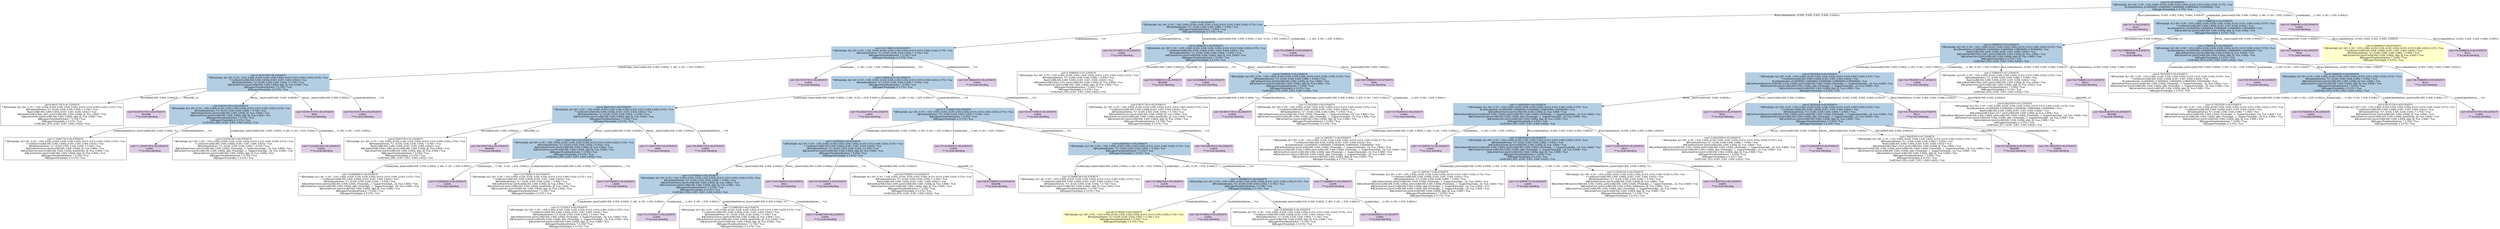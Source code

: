 digraph G {
    ordering=out;
    node [fontname=HelveticaBold];
    "440" [shape=box, style=filled, colorscheme=pastel16, color=2, label="cost=0 h=39.22934579\n* B[Pose[objA, 4],(1.491, 0.181, 1.035, 0.000), (0.030, 0.030, 0.030, 0.050), (0.010, 0.010, 0.000, 0.020), 0.775] = True\nBLoc[ikeaShelves, (0.04000000, 0.04000000, 0.04000000, 0.08000000), 0.95000000] = True\nBd[SupportFace[objA], 4, 0.775] = True\n"];
    "440" [shape=box, label="cost=0 h=39.22934579\n* B[Pose[objA, 4],(1.491, 0.181, 1.035, 0.000), (0.030, 0.030, 0.030, 0.050), (0.010, 0.010, 0.000, 0.020), 0.775] = True\nBLoc[ikeaShelves, (0.04000000, 0.04000000, 0.04000000, 0.08000000), 0.95000000] = True\nBd[SupportFace[objA], 4, 0.775] = True\n"];
    "728" [shape=box, label="cost=1 h=39.22934579\n* B[Pose[objA, 4],(1.491, 0.181, 1.035, 0.000), (0.030, 0.030, 0.030, 0.050), (0.010, 0.010, 0.000, 0.020), 0.775] = True\nB[Pose[ikeaShelves, *],*, (0.040, 0.040, 0.040, 0.080), *, 0.950] = True\nBd[SupportFace[ikeaShelves], *, 0.950] = True\nBd[SupportFace[objA], 4, 0.775] = True\n"];
    "440" -> "728"[label="BLoc1(ikeaShelves, (0.002, 0.002, 0.002, 0.006), 0.950):0"];
    "440" [shape=box, label="cost=0 h=39.22934579\n* B[Pose[objA, 4],(1.491, 0.181, 1.035, 0.000), (0.030, 0.030, 0.030, 0.050), (0.010, 0.010, 0.000, 0.020), 0.775] = True\nBLoc[ikeaShelves, (0.04000000, 0.04000000, 0.04000000, 0.08000000), 0.95000000] = True\nBd[SupportFace[objA], 4, 0.775] = True\n"];
    "729" [shape=box, style=filled, colorscheme=pastel16, color=4, label="cost=101 h=39.22934579\nBLoc1\n ** try local rebinding"];
    "440" -> "729"[label="BLoc1(ikeaShelves, (0.002, 0.002, 0.002, 0.006), 0.950):0"];
    "440" [shape=box, label="cost=0 h=39.22934579\n* B[Pose[objA, 4],(1.491, 0.181, 1.035, 0.000), (0.030, 0.030, 0.030, 0.050), (0.010, 0.010, 0.000, 0.020), 0.775] = True\nBLoc[ikeaShelves, (0.04000000, 0.04000000, 0.04000000, 0.08000000), 0.95000000] = True\nBd[SupportFace[objA], 4, 0.775] = True\n"];
    "731" [shape=box, label="cost=1.50986935 h=45.47934579\n* B[Pose[objA, 4],(1.491, 0.181, 1.035, 0.000), (0.030, 0.030, 0.030, 0.050), (0.010, 0.010, 0.000, 0.020), 0.575] = True\n* Conf[JointConf([0.000, 0.000, 0.000]), (0.001, 0.001, 0.000, 0.002)] = True\nBLoc[ikeaShelves, (0.04000000, 0.04000000, 0.04000000, 0.08000000), 0.95000000] = True\nBd[CanSeeFrom [JointConf([0.000, 0.000, 0.000]), objA, []], True, 0.900] = True\nBd[SupportFace[objA], 4, 0.575] = True\n"];
    "440" -> "731"[label="LookAt(objA, JointConf([0.000, 0.000, 0.000]), (1.491, 0.181, 1.035, 0.000)):1"];
    "440" [shape=box, label="cost=0 h=39.22934579\n* B[Pose[objA, 4],(1.491, 0.181, 1.035, 0.000), (0.030, 0.030, 0.030, 0.050), (0.010, 0.010, 0.000, 0.020), 0.775] = True\nBLoc[ikeaShelves, (0.04000000, 0.04000000, 0.04000000, 0.08000000), 0.95000000] = True\nBd[SupportFace[objA], 4, 0.775] = True\n"];
    "732" [shape=box, style=filled, colorscheme=pastel16, color=4, label="cost=101.50986935 h=39.22934579\nLookAt\n ** try local rebinding"];
    "440" -> "732"[label="LookAt(objA, _, (1.491, 0.181, 1.035, 0.000)):1"];
    "728" [shape=box, style=filled, colorscheme=pastel16, color=2, label="cost=1 h=39.22934579\n* B[Pose[objA, 4],(1.491, 0.181, 1.035, 0.000), (0.030, 0.030, 0.030, 0.050), (0.010, 0.010, 0.000, 0.020), 0.775] = True\nB[Pose[ikeaShelves, *],*, (0.040, 0.040, 0.040, 0.080), *, 0.950] = True\nBd[SupportFace[ikeaShelves], *, 0.950] = True\nBd[SupportFace[objA], 4, 0.775] = True\n"];
    "728" [shape=box, label="cost=1 h=39.22934579\n* B[Pose[objA, 4],(1.491, 0.181, 1.035, 0.000), (0.030, 0.030, 0.030, 0.050), (0.010, 0.010, 0.000, 0.020), 0.775] = True\nB[Pose[ikeaShelves, *],*, (0.040, 0.040, 0.040, 0.080), *, 0.950] = True\nBd[SupportFace[ikeaShelves], *, 0.950] = True\nBd[SupportFace[objA], 4, 0.775] = True\n"];
    "733" [shape=box, label="cost=2.23114805 h=39.22934579\n* B[Pose[objA, 4],(1.491, 0.181, 1.035, 0.000), (0.030, 0.030, 0.030, 0.050), (0.010, 0.010, 0.000, 0.020), 0.775] = True\nB[Pose[ikeaShelves, *],*, (0.030, 0.030, 0.030, 0.050), *, 0.750] = True\nBd[SupportFace[ikeaShelves], *, 0.750] = True\nBd[SupportFace[objA], 4, 0.775] = True\n"];
    "728" -> "733"[label="LookAt(ikeaShelves, _, *):0"];
    "728" [shape=box, label="cost=1 h=39.22934579\n* B[Pose[objA, 4],(1.491, 0.181, 1.035, 0.000), (0.030, 0.030, 0.030, 0.050), (0.010, 0.010, 0.000, 0.020), 0.775] = True\nB[Pose[ikeaShelves, *],*, (0.040, 0.040, 0.040, 0.080), *, 0.950] = True\nBd[SupportFace[ikeaShelves], *, 0.950] = True\nBd[SupportFace[objA], 4, 0.775] = True\n"];
    "735" [shape=box, style=filled, colorscheme=pastel16, color=4, label="cost=102.23114805 h=39.22934579\nLookAt\n ** try local rebinding"];
    "728" -> "735"[label="LookAt(ikeaShelves, _, *):0"];
    "728" [shape=box, label="cost=1 h=39.22934579\n* B[Pose[objA, 4],(1.491, 0.181, 1.035, 0.000), (0.030, 0.030, 0.030, 0.050), (0.010, 0.010, 0.000, 0.020), 0.775] = True\nB[Pose[ikeaShelves, *],*, (0.040, 0.040, 0.040, 0.080), *, 0.950] = True\nBd[SupportFace[ikeaShelves], *, 0.950] = True\nBd[SupportFace[objA], 4, 0.775] = True\n"];
    "736" [shape=box, label="cost=2.50986935 h=45.47934579\n* B[Pose[objA, 4],(1.491, 0.181, 1.035, 0.000), (0.030, 0.030, 0.030, 0.050), (0.010, 0.010, 0.000, 0.020), 0.575] = True\n* Conf[JointConf([0.000, 0.000, 0.000]), (0.001, 0.001, 0.000, 0.002)] = True\nB[Pose[ikeaShelves, *],*, (0.040, 0.040, 0.040, 0.080), *, 0.950] = True\nBd[CanSeeFrom [JointConf([0.000, 0.000, 0.000]), objA, []], True, 0.900] = True\nBd[SupportFace[ikeaShelves], *, 0.950] = True\nBd[SupportFace[objA], 4, 0.575] = True\n"];
    "728" -> "736"[label="LookAt(objA, JointConf([0.000, 0.000, 0.000]), (1.491, 0.181, 1.035, 0.000)):1"];
    "728" [shape=box, label="cost=1 h=39.22934579\n* B[Pose[objA, 4],(1.491, 0.181, 1.035, 0.000), (0.030, 0.030, 0.030, 0.050), (0.010, 0.010, 0.000, 0.020), 0.775] = True\nB[Pose[ikeaShelves, *],*, (0.040, 0.040, 0.040, 0.080), *, 0.950] = True\nBd[SupportFace[ikeaShelves], *, 0.950] = True\nBd[SupportFace[objA], 4, 0.775] = True\n"];
    "737" [shape=box, style=filled, colorscheme=pastel16, color=4, label="cost=102.50986935 h=39.22934579\nLookAt\n ** try local rebinding"];
    "728" -> "737"[label="LookAt(objA, _, (1.491, 0.181, 1.035, 0.000)):1"];
    "733" [shape=box, style=filled, colorscheme=pastel16, color=2, label="cost=2.23114805 h=39.22934579\n* B[Pose[objA, 4],(1.491, 0.181, 1.035, 0.000), (0.030, 0.030, 0.030, 0.050), (0.010, 0.010, 0.000, 0.020), 0.775] = True\nB[Pose[ikeaShelves, *],*, (0.030, 0.030, 0.030, 0.050), *, 0.750] = True\nBd[SupportFace[ikeaShelves], *, 0.750] = True\nBd[SupportFace[objA], 4, 0.775] = True\n"];
    "733" [shape=box, label="cost=2.23114805 h=39.22934579\n* B[Pose[objA, 4],(1.491, 0.181, 1.035, 0.000), (0.030, 0.030, 0.030, 0.050), (0.010, 0.010, 0.000, 0.020), 0.775] = True\nB[Pose[ikeaShelves, *],*, (0.030, 0.030, 0.030, 0.050), *, 0.750] = True\nBd[SupportFace[ikeaShelves], *, 0.750] = True\nBd[SupportFace[objA], 4, 0.775] = True\n"];
    "738" [shape=box, label="cost=3.74101739 h=45.47934579\n* B[Pose[objA, 4],(1.491, 0.181, 1.035, 0.000), (0.030, 0.030, 0.030, 0.050), (0.010, 0.010, 0.000, 0.020), 0.575] = True\n* Conf[JointConf([0.000, 0.000, 0.000]), (0.001, 0.001, 0.000, 0.002)] = True\nB[Pose[ikeaShelves, *],*, (0.030, 0.030, 0.030, 0.050), *, 0.750] = True\nBd[CanSeeFrom [JointConf([0.000, 0.000, 0.000]), objA, []], True, 0.900] = True\nBd[SupportFace[ikeaShelves], *, 0.750] = True\nBd[SupportFace[objA], 4, 0.575] = True\n"];
    "733" -> "738"[label="LookAt(objA, JointConf([0.000, 0.000, 0.000]), (1.491, 0.181, 1.035, 0.000)):1"];
    "733" [shape=box, label="cost=2.23114805 h=39.22934579\n* B[Pose[objA, 4],(1.491, 0.181, 1.035, 0.000), (0.030, 0.030, 0.030, 0.050), (0.010, 0.010, 0.000, 0.020), 0.775] = True\nB[Pose[ikeaShelves, *],*, (0.030, 0.030, 0.030, 0.050), *, 0.750] = True\nBd[SupportFace[ikeaShelves], *, 0.750] = True\nBd[SupportFace[objA], 4, 0.775] = True\n"];
    "739" [shape=box, style=filled, colorscheme=pastel16, color=4, label="cost=103.74101739 h=39.22934579\nLookAt\n ** try local rebinding"];
    "733" -> "739"[label="LookAt(objA, _, (1.491, 0.181, 1.035, 0.000)):1"];
    "733" [shape=box, label="cost=2.23114805 h=39.22934579\n* B[Pose[objA, 4],(1.491, 0.181, 1.035, 0.000), (0.030, 0.030, 0.030, 0.050), (0.010, 0.010, 0.000, 0.020), 0.775] = True\nB[Pose[ikeaShelves, *],*, (0.030, 0.030, 0.030, 0.050), *, 0.750] = True\nBd[SupportFace[ikeaShelves], *, 0.750] = True\nBd[SupportFace[objA], 4, 0.775] = True\n"];
    "740" [shape=box, label="cost=3.79060224 h=39.22934579\n* B[Pose[objA, 4],(1.491, 0.181, 1.035, 0.000), (0.030, 0.030, 0.030, 0.050), (0.010, 0.010, 0.000, 0.020), 0.775] = True\nB[Pose[ikeaShelves, *],*, (0.030, 0.030, 0.030, 0.050), *, 0.550] = True\nBd[SupportFace[ikeaShelves], *, 0.550] = True\nBd[SupportFace[objA], 4, 0.775] = True\n"];
    "733" -> "740"[label="LookAt(ikeaShelves, _, *):0"];
    "733" [shape=box, label="cost=2.23114805 h=39.22934579\n* B[Pose[objA, 4],(1.491, 0.181, 1.035, 0.000), (0.030, 0.030, 0.030, 0.050), (0.010, 0.010, 0.000, 0.020), 0.775] = True\nB[Pose[ikeaShelves, *],*, (0.030, 0.030, 0.030, 0.050), *, 0.750] = True\nBd[SupportFace[ikeaShelves], *, 0.750] = True\nBd[SupportFace[objA], 4, 0.775] = True\n"];
    "742" [shape=box, style=filled, colorscheme=pastel16, color=4, label="cost=103.79060224 h=39.22934579\nLookAt\n ** try local rebinding"];
    "733" -> "742"[label="LookAt(ikeaShelves, _, *):0"];
    "740" [shape=box, style=filled, colorscheme=pastel16, color=2, label="cost=3.79060224 h=39.22934579\n* B[Pose[objA, 4],(1.491, 0.181, 1.035, 0.000), (0.030, 0.030, 0.030, 0.050), (0.010, 0.010, 0.000, 0.020), 0.775] = True\nB[Pose[ikeaShelves, *],*, (0.030, 0.030, 0.030, 0.050), *, 0.550] = True\nBd[SupportFace[ikeaShelves], *, 0.550] = True\nBd[SupportFace[objA], 4, 0.775] = True\n"];
    "740" [shape=box, label="cost=3.79060224 h=39.22934579\n* B[Pose[objA, 4],(1.491, 0.181, 1.035, 0.000), (0.030, 0.030, 0.030, 0.050), (0.010, 0.010, 0.000, 0.020), 0.775] = True\nB[Pose[ikeaShelves, *],*, (0.030, 0.030, 0.030, 0.050), *, 0.550] = True\nBd[SupportFace[ikeaShelves], *, 0.550] = True\nBd[SupportFace[objA], 4, 0.775] = True\n"];
    "743" [shape=box, label="cost=5.30047158 h=45.47934579\n* B[Pose[objA, 4],(1.491, 0.181, 1.035, 0.000), (0.030, 0.030, 0.030, 0.050), (0.010, 0.010, 0.000, 0.020), 0.575] = True\n* Conf[JointConf([0.000, 0.000, 0.000]), (0.001, 0.001, 0.000, 0.002)] = True\nB[Pose[ikeaShelves, *],*, (0.030, 0.030, 0.030, 0.050), *, 0.550] = True\nBd[CanSeeFrom [JointConf([0.000, 0.000, 0.000]), objA, []], True, 0.900] = True\nBd[SupportFace[ikeaShelves], *, 0.550] = True\nBd[SupportFace[objA], 4, 0.575] = True\n"];
    "740" -> "743"[label="LookAt(objA, JointConf([0.000, 0.000, 0.000]), (1.491, 0.181, 1.035, 0.000)):1"];
    "740" [shape=box, label="cost=3.79060224 h=39.22934579\n* B[Pose[objA, 4],(1.491, 0.181, 1.035, 0.000), (0.030, 0.030, 0.030, 0.050), (0.010, 0.010, 0.000, 0.020), 0.775] = True\nB[Pose[ikeaShelves, *],*, (0.030, 0.030, 0.030, 0.050), *, 0.550] = True\nBd[SupportFace[ikeaShelves], *, 0.550] = True\nBd[SupportFace[objA], 4, 0.775] = True\n"];
    "744" [shape=box, style=filled, colorscheme=pastel16, color=4, label="cost=105.30047158 h=39.22934579\nLookAt\n ** try local rebinding"];
    "740" -> "744"[label="LookAt(objA, _, (1.491, 0.181, 1.035, 0.000)):1"];
    "740" [shape=box, label="cost=3.79060224 h=39.22934579\n* B[Pose[objA, 4],(1.491, 0.181, 1.035, 0.000), (0.030, 0.030, 0.030, 0.050), (0.010, 0.010, 0.000, 0.020), 0.775] = True\nB[Pose[ikeaShelves, *],*, (0.030, 0.030, 0.030, 0.050), *, 0.550] = True\nBd[SupportFace[ikeaShelves], *, 0.550] = True\nBd[SupportFace[objA], 4, 0.775] = True\n"];
    "745" [shape=box, label="cost=5.91713068 h=39.22934579\n* B[Pose[objA, 4],(1.491, 0.181, 1.035, 0.000), (0.030, 0.030, 0.030, 0.050), (0.010, 0.010, 0.000, 0.020), 0.775] = True\nB[Pose[ikeaShelves, *],*, (0.030, 0.030, 0.030, 0.050), *, 0.350] = True\nBd[SupportFace[ikeaShelves], *, 0.350] = True\nBd[SupportFace[objA], 4, 0.775] = True\n"];
    "740" -> "745"[label="LookAt(ikeaShelves, _, *):0"];
    "740" [shape=box, label="cost=3.79060224 h=39.22934579\n* B[Pose[objA, 4],(1.491, 0.181, 1.035, 0.000), (0.030, 0.030, 0.030, 0.050), (0.010, 0.010, 0.000, 0.020), 0.775] = True\nB[Pose[ikeaShelves, *],*, (0.030, 0.030, 0.030, 0.050), *, 0.550] = True\nBd[SupportFace[ikeaShelves], *, 0.550] = True\nBd[SupportFace[objA], 4, 0.775] = True\n"];
    "747" [shape=box, style=filled, colorscheme=pastel16, color=4, label="cost=105.91713068 h=39.22934579\nLookAt\n ** try local rebinding"];
    "740" -> "747"[label="LookAt(ikeaShelves, _, *):0"];
    "745" [shape=box, style=filled, colorscheme=pastel16, color=2, label="cost=5.91713068 h=39.22934579\n* B[Pose[objA, 4],(1.491, 0.181, 1.035, 0.000), (0.030, 0.030, 0.030, 0.050), (0.010, 0.010, 0.000, 0.020), 0.775] = True\nB[Pose[ikeaShelves, *],*, (0.030, 0.030, 0.030, 0.050), *, 0.350] = True\nBd[SupportFace[ikeaShelves], *, 0.350] = True\nBd[SupportFace[objA], 4, 0.775] = True\n"];
    "745" [shape=box, label="cost=5.91713068 h=39.22934579\n* B[Pose[objA, 4],(1.491, 0.181, 1.035, 0.000), (0.030, 0.030, 0.030, 0.050), (0.010, 0.010, 0.000, 0.020), 0.775] = True\nB[Pose[ikeaShelves, *],*, (0.030, 0.030, 0.030, 0.050), *, 0.350] = True\nBd[SupportFace[ikeaShelves], *, 0.350] = True\nBd[SupportFace[objA], 4, 0.775] = True\n"];
    "748" [shape=box, label="cost=7.42700003 h=45.47934579\n* B[Pose[objA, 4],(1.491, 0.181, 1.035, 0.000), (0.030, 0.030, 0.030, 0.050), (0.010, 0.010, 0.000, 0.020), 0.575] = True\n* Conf[JointConf([0.000, 0.000, 0.000]), (0.001, 0.001, 0.000, 0.002)] = True\nB[Pose[ikeaShelves, *],*, (0.030, 0.030, 0.030, 0.050), *, 0.350] = True\nBd[CanSeeFrom [JointConf([0.000, 0.000, 0.000]), objA, []], True, 0.900] = True\nBd[SupportFace[ikeaShelves], *, 0.350] = True\nBd[SupportFace[objA], 4, 0.575] = True\n"];
    "745" -> "748"[label="LookAt(objA, JointConf([0.000, 0.000, 0.000]), (1.491, 0.181, 1.035, 0.000)):1"];
    "745" [shape=box, label="cost=5.91713068 h=39.22934579\n* B[Pose[objA, 4],(1.491, 0.181, 1.035, 0.000), (0.030, 0.030, 0.030, 0.050), (0.010, 0.010, 0.000, 0.020), 0.775] = True\nB[Pose[ikeaShelves, *],*, (0.030, 0.030, 0.030, 0.050), *, 0.350] = True\nBd[SupportFace[ikeaShelves], *, 0.350] = True\nBd[SupportFace[objA], 4, 0.775] = True\n"];
    "749" [shape=box, style=filled, colorscheme=pastel16, color=4, label="cost=107.42700003 h=39.22934579\nLookAt\n ** try local rebinding"];
    "745" -> "749"[label="LookAt(objA, _, (1.491, 0.181, 1.035, 0.000)):1"];
    "745" [shape=box, label="cost=5.91713068 h=39.22934579\n* B[Pose[objA, 4],(1.491, 0.181, 1.035, 0.000), (0.030, 0.030, 0.030, 0.050), (0.010, 0.010, 0.000, 0.020), 0.775] = True\nB[Pose[ikeaShelves, *],*, (0.030, 0.030, 0.030, 0.050), *, 0.350] = True\nBd[SupportFace[ikeaShelves], *, 0.350] = True\nBd[SupportFace[objA], 4, 0.775] = True\n"];
    "750" [shape=box, label="cost=9.25881823 h=39.22934579\n* B[Pose[objA, 4],(1.491, 0.181, 1.035, 0.000), (0.030, 0.030, 0.030, 0.050), (0.010, 0.010, 0.000, 0.020), 0.775] = True\nB[Pose[ikeaShelves, *],*, (0.030, 0.030, 0.030, 0.050), *, 0.150] = True\nBd[SupportFace[ikeaShelves], *, 0.150] = True\nBd[SupportFace[objA], 4, 0.775] = True\n"];
    "745" -> "750"[label="LookAt(ikeaShelves, _, *):0"];
    "745" [shape=box, label="cost=5.91713068 h=39.22934579\n* B[Pose[objA, 4],(1.491, 0.181, 1.035, 0.000), (0.030, 0.030, 0.030, 0.050), (0.010, 0.010, 0.000, 0.020), 0.775] = True\nB[Pose[ikeaShelves, *],*, (0.030, 0.030, 0.030, 0.050), *, 0.350] = True\nBd[SupportFace[ikeaShelves], *, 0.350] = True\nBd[SupportFace[objA], 4, 0.775] = True\n"];
    "752" [shape=box, style=filled, colorscheme=pastel16, color=4, label="cost=109.25881823 h=39.22934579\nLookAt\n ** try local rebinding"];
    "745" -> "752"[label="LookAt(ikeaShelves, _, *):0"];
    "750" [shape=box, style=filled, colorscheme=pastel16, color=2, label="cost=9.25881823 h=39.22934579\n* B[Pose[objA, 4],(1.491, 0.181, 1.035, 0.000), (0.030, 0.030, 0.030, 0.050), (0.010, 0.010, 0.000, 0.020), 0.775] = True\nB[Pose[ikeaShelves, *],*, (0.030, 0.030, 0.030, 0.050), *, 0.150] = True\nBd[SupportFace[ikeaShelves], *, 0.150] = True\nBd[SupportFace[objA], 4, 0.775] = True\n"];
    "750" [shape=box, label="cost=9.25881823 h=39.22934579\n* B[Pose[objA, 4],(1.491, 0.181, 1.035, 0.000), (0.030, 0.030, 0.030, 0.050), (0.010, 0.010, 0.000, 0.020), 0.775] = True\nB[Pose[ikeaShelves, *],*, (0.030, 0.030, 0.030, 0.050), *, 0.150] = True\nBd[SupportFace[ikeaShelves], *, 0.150] = True\nBd[SupportFace[objA], 4, 0.775] = True\n"];
    "753" [shape=box, label="cost=10.76868758 h=45.47934579\n* B[Pose[objA, 4],(1.491, 0.181, 1.035, 0.000), (0.030, 0.030, 0.030, 0.050), (0.010, 0.010, 0.000, 0.020), 0.575] = True\n* Conf[JointConf([0.000, 0.000, 0.000]), (0.001, 0.001, 0.000, 0.002)] = True\nB[Pose[ikeaShelves, *],*, (0.030, 0.030, 0.030, 0.050), *, 0.150] = True\nBd[CanSeeFrom [JointConf([0.000, 0.000, 0.000]), objA, []], True, 0.900] = True\nBd[SupportFace[ikeaShelves], *, 0.150] = True\nBd[SupportFace[objA], 4, 0.575] = True\n"];
    "750" -> "753"[label="LookAt(objA, JointConf([0.000, 0.000, 0.000]), (1.491, 0.181, 1.035, 0.000)):1"];
    "750" [shape=box, label="cost=9.25881823 h=39.22934579\n* B[Pose[objA, 4],(1.491, 0.181, 1.035, 0.000), (0.030, 0.030, 0.030, 0.050), (0.010, 0.010, 0.000, 0.020), 0.775] = True\nB[Pose[ikeaShelves, *],*, (0.030, 0.030, 0.030, 0.050), *, 0.150] = True\nBd[SupportFace[ikeaShelves], *, 0.150] = True\nBd[SupportFace[objA], 4, 0.775] = True\n"];
    "754" [shape=box, style=filled, colorscheme=pastel16, color=4, label="cost=110.76868758 h=39.22934579\nLookAt\n ** try local rebinding"];
    "750" -> "754"[label="LookAt(objA, _, (1.491, 0.181, 1.035, 0.000)):1"];
    "750" [shape=box, label="cost=9.25881823 h=39.22934579\n* B[Pose[objA, 4],(1.491, 0.181, 1.035, 0.000), (0.030, 0.030, 0.030, 0.050), (0.010, 0.010, 0.000, 0.020), 0.775] = True\nB[Pose[ikeaShelves, *],*, (0.030, 0.030, 0.030, 0.050), *, 0.150] = True\nBd[SupportFace[ikeaShelves], *, 0.150] = True\nBd[SupportFace[objA], 4, 0.775] = True\n"];
    "755" [shape=box, label="cost=17.05608919 h=39.22934579\n* B[Pose[objA, 4],(1.491, 0.181, 1.035, 0.000), (0.030, 0.030, 0.030, 0.050), (0.010, 0.010, 0.000, 0.020), 0.775] = True\nB[Pose[ikeaShelves, *],*, (0.030, 0.030, 0.030, 0.050), *, 0.100] = True\nBd[SupportFace[ikeaShelves], *, 0.100] = True\nBd[SupportFace[objA], 4, 0.775] = True\n"];
    "750" -> "755"[label="LookAt(ikeaShelves, _, *):0"];
    "750" [shape=box, label="cost=9.25881823 h=39.22934579\n* B[Pose[objA, 4],(1.491, 0.181, 1.035, 0.000), (0.030, 0.030, 0.030, 0.050), (0.010, 0.010, 0.000, 0.020), 0.775] = True\nB[Pose[ikeaShelves, *],*, (0.030, 0.030, 0.030, 0.050), *, 0.150] = True\nBd[SupportFace[ikeaShelves], *, 0.150] = True\nBd[SupportFace[objA], 4, 0.775] = True\n"];
    "757" [shape=box, style=filled, colorscheme=pastel16, color=4, label="cost=117.05608919 h=39.22934579\nLookAt\n ** try local rebinding"];
    "750" -> "757"[label="LookAt(ikeaShelves, _, *):0"];
    "755" [shape=box, style=filled, colorscheme=pastel16, color=2, label="cost=17.05608919 h=39.22934579\n* B[Pose[objA, 4],(1.491, 0.181, 1.035, 0.000), (0.030, 0.030, 0.030, 0.050), (0.010, 0.010, 0.000, 0.020), 0.775] = True\nB[Pose[ikeaShelves, *],*, (0.030, 0.030, 0.030, 0.050), *, 0.100] = True\nBd[SupportFace[ikeaShelves], *, 0.100] = True\nBd[SupportFace[objA], 4, 0.775] = True\n"];
    "755" [shape=box, label="cost=17.05608919 h=39.22934579\n* B[Pose[objA, 4],(1.491, 0.181, 1.035, 0.000), (0.030, 0.030, 0.030, 0.050), (0.010, 0.010, 0.000, 0.020), 0.775] = True\nB[Pose[ikeaShelves, *],*, (0.030, 0.030, 0.030, 0.050), *, 0.100] = True\nBd[SupportFace[ikeaShelves], *, 0.100] = True\nBd[SupportFace[objA], 4, 0.775] = True\n"];
    "758" [shape=box, label="cost=28.75199562 h=39.22934579\n* B[Pose[objA, 4],(1.491, 0.181, 1.035, 0.000), (0.030, 0.030, 0.030, 0.050), (0.010, 0.010, 0.000, 0.020), 0.775] = True\nB[Pose[ikeaShelves, *],*, (0.030, 0.030, 0.030, 0.050), *, 0.100] = True\nBd[SupportFace[ikeaShelves], *, 0.100] = True\nBd[SupportFace[objA], 4, 0.775] = True\n"];
    "755" -> "758"[label="LookAt(ikeaShelves, _, *):0"];
    "758" [shape=box, style=filled, colorscheme=pastel16, color=6, label="cost=28.75199562 h=39.22934579\n* B[Pose[objA, 4],(1.491, 0.181, 1.035, 0.000), (0.030, 0.030, 0.030, 0.050), (0.010, 0.010, 0.000, 0.020), 0.775] = True\nB[Pose[ikeaShelves, *],*, (0.030, 0.030, 0.030, 0.050), *, 0.100] = True\nBd[SupportFace[ikeaShelves], *, 0.100] = True\nBd[SupportFace[objA], 4, 0.775] = True\n"];
    "755" [shape=box, label="cost=17.05608919 h=39.22934579\n* B[Pose[objA, 4],(1.491, 0.181, 1.035, 0.000), (0.030, 0.030, 0.030, 0.050), (0.010, 0.010, 0.000, 0.020), 0.775] = True\nB[Pose[ikeaShelves, *],*, (0.030, 0.030, 0.030, 0.050), *, 0.100] = True\nBd[SupportFace[ikeaShelves], *, 0.100] = True\nBd[SupportFace[objA], 4, 0.775] = True\n"];
    "759" [shape=box, style=filled, colorscheme=pastel16, color=4, label="cost=128.75199562 h=39.22934579\nLookAt\n ** try local rebinding"];
    "755" -> "759"[label="LookAt(ikeaShelves, _, *):0"];
    "755" [shape=box, label="cost=17.05608919 h=39.22934579\n* B[Pose[objA, 4],(1.491, 0.181, 1.035, 0.000), (0.030, 0.030, 0.030, 0.050), (0.010, 0.010, 0.000, 0.020), 0.775] = True\nB[Pose[ikeaShelves, *],*, (0.030, 0.030, 0.030, 0.050), *, 0.100] = True\nBd[SupportFace[ikeaShelves], *, 0.100] = True\nBd[SupportFace[objA], 4, 0.775] = True\n"];
    "760" [shape=box, label="cost=18.56595853 h=45.47934579\n* B[Pose[objA, 4],(1.491, 0.181, 1.035, 0.000), (0.030, 0.030, 0.030, 0.050), (0.010, 0.010, 0.000, 0.020), 0.575] = True\n* Conf[JointConf([0.000, 0.000, 0.000]), (0.001, 0.001, 0.000, 0.002)] = True\nB[Pose[ikeaShelves, *],*, (0.030, 0.030, 0.030, 0.050), *, 0.100] = True\nBd[CanSeeFrom [JointConf([0.000, 0.000, 0.000]), objA, []], True, 0.900] = True\nBd[SupportFace[ikeaShelves], *, 0.100] = True\nBd[SupportFace[objA], 4, 0.575] = True\n"];
    "755" -> "760"[label="LookAt(objA, JointConf([0.000, 0.000, 0.000]), (1.491, 0.181, 1.035, 0.000)):1"];
    "755" [shape=box, label="cost=17.05608919 h=39.22934579\n* B[Pose[objA, 4],(1.491, 0.181, 1.035, 0.000), (0.030, 0.030, 0.030, 0.050), (0.010, 0.010, 0.000, 0.020), 0.775] = True\nB[Pose[ikeaShelves, *],*, (0.030, 0.030, 0.030, 0.050), *, 0.100] = True\nBd[SupportFace[ikeaShelves], *, 0.100] = True\nBd[SupportFace[objA], 4, 0.775] = True\n"];
    "761" [shape=box, style=filled, colorscheme=pastel16, color=4, label="cost=118.56595853 h=39.22934579\nLookAt\n ** try local rebinding"];
    "755" -> "761"[label="LookAt(objA, _, (1.491, 0.181, 1.035, 0.000)):1"];
    "731" [shape=box, style=filled, colorscheme=pastel16, color=2, label="cost=1.50986935 h=45.47934579\n* B[Pose[objA, 4],(1.491, 0.181, 1.035, 0.000), (0.030, 0.030, 0.030, 0.050), (0.010, 0.010, 0.000, 0.020), 0.575] = True\n* Conf[JointConf([0.000, 0.000, 0.000]), (0.001, 0.001, 0.000, 0.002)] = True\nBLoc[ikeaShelves, (0.04000000, 0.04000000, 0.04000000, 0.08000000), 0.95000000] = True\nBd[CanSeeFrom [JointConf([0.000, 0.000, 0.000]), objA, []], True, 0.900] = True\nBd[SupportFace[objA], 4, 0.575] = True\n"];
    "731" [shape=box, label="cost=1.50986935 h=45.47934579\n* B[Pose[objA, 4],(1.491, 0.181, 1.035, 0.000), (0.030, 0.030, 0.030, 0.050), (0.010, 0.010, 0.000, 0.020), 0.575] = True\n* Conf[JointConf([0.000, 0.000, 0.000]), (0.001, 0.001, 0.000, 0.002)] = True\nBLoc[ikeaShelves, (0.04000000, 0.04000000, 0.04000000, 0.08000000), 0.95000000] = True\nBd[CanSeeFrom [JointConf([0.000, 0.000, 0.000]), objA, []], True, 0.900] = True\nBd[SupportFace[objA], 4, 0.575] = True\n"];
    "762" [shape=box, label="cost=2.75986935 h=47.22934579\n* B[Pose[objA, 4],(1.491, 0.181, 1.035, 0.000), (0.030, 0.030, 0.030, 0.050), (0.010, 0.010, 0.000, 0.020), 0.575] = True\nBLoc[ikeaShelves, (0.04000000, 0.04000000, 0.04000000, 0.08000000), 0.95000000] = True\nBaseConf[[0.000, 0.000, 0.000], (0.001, 0.001, 0.000, 0.002)] = True\nBd[CanReachNB [CStart_2635, JointConf([0.000, 0.000, 0.000]), []], True, 0.800] = True\nBd[CanSeeFrom [JointConf([0.000, 0.000, 0.000]), objA, []], True, 0.900] = True\nBd[SupportFace[objA], 4, 0.575] = True\nConf[CStart_2635, (0.001, 0.001, 0.000, 0.002)] = True\n"];
    "731" -> "762"[label="MoveNB([0.000, 0.000, 0.000]):0"];
    "731" [shape=box, label="cost=1.50986935 h=45.47934579\n* B[Pose[objA, 4],(1.491, 0.181, 1.035, 0.000), (0.030, 0.030, 0.030, 0.050), (0.010, 0.010, 0.000, 0.020), 0.575] = True\n* Conf[JointConf([0.000, 0.000, 0.000]), (0.001, 0.001, 0.000, 0.002)] = True\nBLoc[ikeaShelves, (0.04000000, 0.04000000, 0.04000000, 0.08000000), 0.95000000] = True\nBd[CanSeeFrom [JointConf([0.000, 0.000, 0.000]), objA, []], True, 0.900] = True\nBd[SupportFace[objA], 4, 0.575] = True\n"];
    "763" [shape=box, style=filled, colorscheme=pastel16, color=4, label="cost=102.75986935 h=45.47934579\nMoveNB\n ** try local rebinding"];
    "731" -> "763"[label="MoveNB(_):0"];
    "731" [shape=box, label="cost=1.50986935 h=45.47934579\n* B[Pose[objA, 4],(1.491, 0.181, 1.035, 0.000), (0.030, 0.030, 0.030, 0.050), (0.010, 0.010, 0.000, 0.020), 0.575] = True\n* Conf[JointConf([0.000, 0.000, 0.000]), (0.001, 0.001, 0.000, 0.002)] = True\nBLoc[ikeaShelves, (0.04000000, 0.04000000, 0.04000000, 0.08000000), 0.95000000] = True\nBd[CanSeeFrom [JointConf([0.000, 0.000, 0.000]), objA, []], True, 0.900] = True\nBd[SupportFace[objA], 4, 0.575] = True\n"];
    "766" [shape=box, label="cost=7.75986935 h=39.22934579\n* B[Pose[objA, 4],(1.491, 0.181, 1.035, 0.000), (0.030, 0.030, 0.030, 0.050), (0.010, 0.010, 0.000, 0.020), 0.575] = True\nBLoc[ikeaShelves, (0.04000000, 0.04000000, 0.04000000, 0.08000000), 0.95000000] = True\nBd[CanReachHome [JointConf([0.000, 0.000, 0.000]), []], True, 0.800] = True\nBd[CanSeeFrom [JointConf([0.000, 0.000, 0.000]), objA, []], True, 0.900] = True\nBd[SupportFace[objA], 4, 0.575] = True\nConf[CStart_2619, (0.001, 0.001, 0.000, 0.002)] = True\n"];
    "731" -> "766"[label="Move(_, JointConf([0.000, 0.000, 0.000])):1"];
    "731" [shape=box, label="cost=1.50986935 h=45.47934579\n* B[Pose[objA, 4],(1.491, 0.181, 1.035, 0.000), (0.030, 0.030, 0.030, 0.050), (0.010, 0.010, 0.000, 0.020), 0.575] = True\n* Conf[JointConf([0.000, 0.000, 0.000]), (0.001, 0.001, 0.000, 0.002)] = True\nBLoc[ikeaShelves, (0.04000000, 0.04000000, 0.04000000, 0.08000000), 0.95000000] = True\nBd[CanSeeFrom [JointConf([0.000, 0.000, 0.000]), objA, []], True, 0.900] = True\nBd[SupportFace[objA], 4, 0.575] = True\n"];
    "767" [shape=box, style=filled, colorscheme=pastel16, color=4, label="cost=107.75986935 h=45.47934579\nMove\n ** try local rebinding"];
    "731" -> "767"[label="Move(_, JointConf([0.000, 0.000, 0.000])):1"];
    "731" [shape=box, label="cost=1.50986935 h=45.47934579\n* B[Pose[objA, 4],(1.491, 0.181, 1.035, 0.000), (0.030, 0.030, 0.030, 0.050), (0.010, 0.010, 0.000, 0.020), 0.575] = True\n* Conf[JointConf([0.000, 0.000, 0.000]), (0.001, 0.001, 0.000, 0.002)] = True\nBLoc[ikeaShelves, (0.04000000, 0.04000000, 0.04000000, 0.08000000), 0.95000000] = True\nBd[CanSeeFrom [JointConf([0.000, 0.000, 0.000]), objA, []], True, 0.900] = True\nBd[SupportFace[objA], 4, 0.575] = True\n"];
    "769" [shape=box, label="cost=2.50986935 h=45.47934579\n* B[Pose[objA, 4],(1.491, 0.181, 1.035, 0.000), (0.030, 0.030, 0.030, 0.050), (0.010, 0.010, 0.000, 0.020), 0.575] = True\n* Conf[JointConf([0.000, 0.000, 0.000]), (0.001, 0.001, 0.000, 0.002)] = True\nB[Pose[ikeaShelves, *],*, (0.040, 0.040, 0.040, 0.080), *, 0.950] = True\nBd[CanSeeFrom [JointConf([0.000, 0.000, 0.000]), objA, []], True, 0.900] = True\nBd[SupportFace[ikeaShelves], *, 0.950] = True\nBd[SupportFace[objA], 4, 0.575] = True\n"];
    "731" -> "769"[label="BLoc1(ikeaShelves, (0.002, 0.002, 0.002, 0.006), 0.950):0"];
    "731" [shape=box, label="cost=1.50986935 h=45.47934579\n* B[Pose[objA, 4],(1.491, 0.181, 1.035, 0.000), (0.030, 0.030, 0.030, 0.050), (0.010, 0.010, 0.000, 0.020), 0.575] = True\n* Conf[JointConf([0.000, 0.000, 0.000]), (0.001, 0.001, 0.000, 0.002)] = True\nBLoc[ikeaShelves, (0.04000000, 0.04000000, 0.04000000, 0.08000000), 0.95000000] = True\nBd[CanSeeFrom [JointConf([0.000, 0.000, 0.000]), objA, []], True, 0.900] = True\nBd[SupportFace[objA], 4, 0.575] = True\n"];
    "770" [shape=box, style=filled, colorscheme=pastel16, color=4, label="cost=102.50986935 h=45.47934579\nBLoc1\n ** try local rebinding"];
    "731" -> "770"[label="BLoc1(ikeaShelves, (0.002, 0.002, 0.002, 0.006), 0.950):0"];
    "766" [shape=box, style=filled, colorscheme=pastel16, color=2, label="cost=7.75986935 h=39.22934579\n* B[Pose[objA, 4],(1.491, 0.181, 1.035, 0.000), (0.030, 0.030, 0.030, 0.050), (0.010, 0.010, 0.000, 0.020), 0.575] = True\nBLoc[ikeaShelves, (0.04000000, 0.04000000, 0.04000000, 0.08000000), 0.95000000] = True\nBd[CanReachHome [JointConf([0.000, 0.000, 0.000]), []], True, 0.800] = True\nBd[CanSeeFrom [JointConf([0.000, 0.000, 0.000]), objA, []], True, 0.900] = True\nBd[SupportFace[objA], 4, 0.575] = True\nConf[CStart_2619, (0.001, 0.001, 0.000, 0.002)] = True\n"];
    "766" [shape=box, label="cost=7.75986935 h=39.22934579\n* B[Pose[objA, 4],(1.491, 0.181, 1.035, 0.000), (0.030, 0.030, 0.030, 0.050), (0.010, 0.010, 0.000, 0.020), 0.575] = True\nBLoc[ikeaShelves, (0.04000000, 0.04000000, 0.04000000, 0.08000000), 0.95000000] = True\nBd[CanReachHome [JointConf([0.000, 0.000, 0.000]), []], True, 0.800] = True\nBd[CanSeeFrom [JointConf([0.000, 0.000, 0.000]), objA, []], True, 0.900] = True\nBd[SupportFace[objA], 4, 0.575] = True\nConf[CStart_2619, (0.001, 0.001, 0.000, 0.002)] = True\n"];
    "771" [shape=box, label="cost=9.79520359 h=45.47934579\n* B[Pose[objA, 4],(1.491, 0.181, 1.035, 0.000), (0.030, 0.030, 0.030, 0.050), (0.010, 0.010, 0.000, 0.020), 0.375] = True\n* Conf[JointConf([0.000, 0.000, 0.000]), (0.001, 0.001, 0.000, 0.002)] = True\nBLoc[ikeaShelves, (0.04000000, 0.04000000, 0.04000000, 0.08000000), 0.95000000] = True\nBd[CanReachHome [JointConf([0.000, 0.000, 0.000]), ['Pose(objA,...)', 'SupportFace(objA,...)']], True, 0.800] = True\nBd[CanSeeFrom [JointConf([0.000, 0.000, 0.000]), objA, ['Pose(objA,...)', 'SupportFace(objA,...)']], True, 0.900] = True\nBd[CanSeeFrom [JointConf([0.000, 0.000, 0.000]), objA, []], True, 0.900] = True\nBd[SupportFace[objA], 4, 0.375] = True\n"];
    "766" -> "771"[label="LookAt(objA, JointConf([0.000, 0.000, 0.000]), (1.491, 0.181, 1.035, 0.000)):1"];
    "766" [shape=box, label="cost=7.75986935 h=39.22934579\n* B[Pose[objA, 4],(1.491, 0.181, 1.035, 0.000), (0.030, 0.030, 0.030, 0.050), (0.010, 0.010, 0.000, 0.020), 0.575] = True\nBLoc[ikeaShelves, (0.04000000, 0.04000000, 0.04000000, 0.08000000), 0.95000000] = True\nBd[CanReachHome [JointConf([0.000, 0.000, 0.000]), []], True, 0.800] = True\nBd[CanSeeFrom [JointConf([0.000, 0.000, 0.000]), objA, []], True, 0.900] = True\nBd[SupportFace[objA], 4, 0.575] = True\nConf[CStart_2619, (0.001, 0.001, 0.000, 0.002)] = True\n"];
    "774" [shape=box, style=filled, colorscheme=pastel16, color=4, label="cost=109.79520359 h=39.22934579\nLookAt\n ** try local rebinding"];
    "766" -> "774"[label="LookAt(objA, _, (1.491, 0.181, 1.035, 0.000)):1"];
    "766" [shape=box, label="cost=7.75986935 h=39.22934579\n* B[Pose[objA, 4],(1.491, 0.181, 1.035, 0.000), (0.030, 0.030, 0.030, 0.050), (0.010, 0.010, 0.000, 0.020), 0.575] = True\nBLoc[ikeaShelves, (0.04000000, 0.04000000, 0.04000000, 0.08000000), 0.95000000] = True\nBd[CanReachHome [JointConf([0.000, 0.000, 0.000]), []], True, 0.800] = True\nBd[CanSeeFrom [JointConf([0.000, 0.000, 0.000]), objA, []], True, 0.900] = True\nBd[SupportFace[objA], 4, 0.575] = True\nConf[CStart_2619, (0.001, 0.001, 0.000, 0.002)] = True\n"];
    "775" [shape=box, label="cost=8.75986935 h=39.22934579\n* B[Pose[objA, 4],(1.491, 0.181, 1.035, 0.000), (0.030, 0.030, 0.030, 0.050), (0.010, 0.010, 0.000, 0.020), 0.575] = True\nB[Pose[ikeaShelves, *],*, (0.040, 0.040, 0.040, 0.080), *, 0.950] = True\nBd[CanReachHome [JointConf([0.000, 0.000, 0.000]), []], True, 0.800] = True\nBd[CanSeeFrom [JointConf([0.000, 0.000, 0.000]), objA, []], True, 0.900] = True\nBd[SupportFace[ikeaShelves], *, 0.950] = True\nBd[SupportFace[objA], 4, 0.575] = True\nConf[CStart_2619, (0.001, 0.001, 0.000, 0.002)] = True\n"];
    "766" -> "775"[label="BLoc1(ikeaShelves, (0.002, 0.002, 0.002, 0.006), 0.950):0"];
    "766" [shape=box, label="cost=7.75986935 h=39.22934579\n* B[Pose[objA, 4],(1.491, 0.181, 1.035, 0.000), (0.030, 0.030, 0.030, 0.050), (0.010, 0.010, 0.000, 0.020), 0.575] = True\nBLoc[ikeaShelves, (0.04000000, 0.04000000, 0.04000000, 0.08000000), 0.95000000] = True\nBd[CanReachHome [JointConf([0.000, 0.000, 0.000]), []], True, 0.800] = True\nBd[CanSeeFrom [JointConf([0.000, 0.000, 0.000]), objA, []], True, 0.900] = True\nBd[SupportFace[objA], 4, 0.575] = True\nConf[CStart_2619, (0.001, 0.001, 0.000, 0.002)] = True\n"];
    "776" [shape=box, style=filled, colorscheme=pastel16, color=4, label="cost=108.75986935 h=39.22934579\nBLoc1\n ** try local rebinding"];
    "766" -> "776"[label="BLoc1(ikeaShelves, (0.002, 0.002, 0.002, 0.006), 0.950):0"];
    "775" [shape=box, style=filled, colorscheme=pastel16, color=2, label="cost=8.75986935 h=39.22934579\n* B[Pose[objA, 4],(1.491, 0.181, 1.035, 0.000), (0.030, 0.030, 0.030, 0.050), (0.010, 0.010, 0.000, 0.020), 0.575] = True\nB[Pose[ikeaShelves, *],*, (0.040, 0.040, 0.040, 0.080), *, 0.950] = True\nBd[CanReachHome [JointConf([0.000, 0.000, 0.000]), []], True, 0.800] = True\nBd[CanSeeFrom [JointConf([0.000, 0.000, 0.000]), objA, []], True, 0.900] = True\nBd[SupportFace[ikeaShelves], *, 0.950] = True\nBd[SupportFace[objA], 4, 0.575] = True\nConf[CStart_2619, (0.001, 0.001, 0.000, 0.002)] = True\n"];
    "775" [shape=box, label="cost=8.75986935 h=39.22934579\n* B[Pose[objA, 4],(1.491, 0.181, 1.035, 0.000), (0.030, 0.030, 0.030, 0.050), (0.010, 0.010, 0.000, 0.020), 0.575] = True\nB[Pose[ikeaShelves, *],*, (0.040, 0.040, 0.040, 0.080), *, 0.950] = True\nBd[CanReachHome [JointConf([0.000, 0.000, 0.000]), []], True, 0.800] = True\nBd[CanSeeFrom [JointConf([0.000, 0.000, 0.000]), objA, []], True, 0.900] = True\nBd[SupportFace[ikeaShelves], *, 0.950] = True\nBd[SupportFace[objA], 4, 0.575] = True\nConf[CStart_2619, (0.001, 0.001, 0.000, 0.002)] = True\n"];
    "777" [shape=box, label="cost=10.79520359 h=45.47934579\n* B[Pose[objA, 4],(1.491, 0.181, 1.035, 0.000), (0.030, 0.030, 0.030, 0.050), (0.010, 0.010, 0.000, 0.020), 0.375] = True\n* Conf[JointConf([0.000, 0.000, 0.000]), (0.001, 0.001, 0.000, 0.002)] = True\nB[Pose[ikeaShelves, *],*, (0.040, 0.040, 0.040, 0.080), *, 0.950] = True\nBd[CanReachHome [JointConf([0.000, 0.000, 0.000]), ['Pose(objA,...)', 'SupportFace(objA,...)']], True, 0.800] = True\nBd[CanSeeFrom [JointConf([0.000, 0.000, 0.000]), objA, ['Pose(objA,...)', 'SupportFace(objA,...)']], True, 0.900] = True\nBd[CanSeeFrom [JointConf([0.000, 0.000, 0.000]), objA, []], True, 0.900] = True\nBd[SupportFace[ikeaShelves], *, 0.950] = True\nBd[SupportFace[objA], 4, 0.375] = True\n"];
    "775" -> "777"[label="LookAt(objA, JointConf([0.000, 0.000, 0.000]), (1.491, 0.181, 1.035, 0.000)):1"];
    "775" [shape=box, label="cost=8.75986935 h=39.22934579\n* B[Pose[objA, 4],(1.491, 0.181, 1.035, 0.000), (0.030, 0.030, 0.030, 0.050), (0.010, 0.010, 0.000, 0.020), 0.575] = True\nB[Pose[ikeaShelves, *],*, (0.040, 0.040, 0.040, 0.080), *, 0.950] = True\nBd[CanReachHome [JointConf([0.000, 0.000, 0.000]), []], True, 0.800] = True\nBd[CanSeeFrom [JointConf([0.000, 0.000, 0.000]), objA, []], True, 0.900] = True\nBd[SupportFace[ikeaShelves], *, 0.950] = True\nBd[SupportFace[objA], 4, 0.575] = True\nConf[CStart_2619, (0.001, 0.001, 0.000, 0.002)] = True\n"];
    "780" [shape=box, style=filled, colorscheme=pastel16, color=4, label="cost=110.79520359 h=39.22934579\nLookAt\n ** try local rebinding"];
    "775" -> "780"[label="LookAt(objA, _, (1.491, 0.181, 1.035, 0.000)):1"];
    "775" [shape=box, label="cost=8.75986935 h=39.22934579\n* B[Pose[objA, 4],(1.491, 0.181, 1.035, 0.000), (0.030, 0.030, 0.030, 0.050), (0.010, 0.010, 0.000, 0.020), 0.575] = True\nB[Pose[ikeaShelves, *],*, (0.040, 0.040, 0.040, 0.080), *, 0.950] = True\nBd[CanReachHome [JointConf([0.000, 0.000, 0.000]), []], True, 0.800] = True\nBd[CanSeeFrom [JointConf([0.000, 0.000, 0.000]), objA, []], True, 0.900] = True\nBd[SupportFace[ikeaShelves], *, 0.950] = True\nBd[SupportFace[objA], 4, 0.575] = True\nConf[CStart_2619, (0.001, 0.001, 0.000, 0.002)] = True\n"];
    "781" [shape=box, label="cost=9.99101739 h=45.47934579\n* B[Pose[objA, 4],(1.491, 0.181, 1.035, 0.000), (0.030, 0.030, 0.030, 0.050), (0.010, 0.010, 0.000, 0.020), 0.575] = True\n* Conf[JointConf([0.000, 0.000, 0.000]), (0.001, 0.001, 0.000, 0.002)] = True\nB[Pose[ikeaShelves, *],*, (0.030, 0.030, 0.030, 0.050), *, 0.750] = True\nBd[CanReachHome [JointConf([0.000, 0.000, 0.000]), []], True, 0.800] = True\nBd[CanSeeFrom [JointConf([0.000, 0.000, 0.000]), ikeaShelves, []], True, 0.900] = True\nBd[CanSeeFrom [JointConf([0.000, 0.000, 0.000]), objA, []], True, 0.900] = True\nBd[SupportFace[ikeaShelves], *, 0.750] = True\nBd[SupportFace[objA], 4, 0.575] = True\n"];
    "775" -> "781"[label="LookAt(ikeaShelves, JointConf([0.000, 0.000, 0.000]), *):1"];
    "775" [shape=box, label="cost=8.75986935 h=39.22934579\n* B[Pose[objA, 4],(1.491, 0.181, 1.035, 0.000), (0.030, 0.030, 0.030, 0.050), (0.010, 0.010, 0.000, 0.020), 0.575] = True\nB[Pose[ikeaShelves, *],*, (0.040, 0.040, 0.040, 0.080), *, 0.950] = True\nBd[CanReachHome [JointConf([0.000, 0.000, 0.000]), []], True, 0.800] = True\nBd[CanSeeFrom [JointConf([0.000, 0.000, 0.000]), objA, []], True, 0.900] = True\nBd[SupportFace[ikeaShelves], *, 0.950] = True\nBd[SupportFace[objA], 4, 0.575] = True\nConf[CStart_2619, (0.001, 0.001, 0.000, 0.002)] = True\n"];
    "783" [shape=box, style=filled, colorscheme=pastel16, color=4, label="cost=109.99101739 h=39.22934579\nLookAt\n ** try local rebinding"];
    "775" -> "783"[label="LookAt(ikeaShelves, _, *):0"];
    "736" [shape=box, style=filled, colorscheme=pastel16, color=2, label="cost=2.50986935 h=45.47934579\n* B[Pose[objA, 4],(1.491, 0.181, 1.035, 0.000), (0.030, 0.030, 0.030, 0.050), (0.010, 0.010, 0.000, 0.020), 0.575] = True\n* Conf[JointConf([0.000, 0.000, 0.000]), (0.001, 0.001, 0.000, 0.002)] = True\nB[Pose[ikeaShelves, *],*, (0.040, 0.040, 0.040, 0.080), *, 0.950] = True\nBd[CanSeeFrom [JointConf([0.000, 0.000, 0.000]), objA, []], True, 0.900] = True\nBd[SupportFace[ikeaShelves], *, 0.950] = True\nBd[SupportFace[objA], 4, 0.575] = True\n"];
    "736" [shape=box, label="cost=2.50986935 h=45.47934579\n* B[Pose[objA, 4],(1.491, 0.181, 1.035, 0.000), (0.030, 0.030, 0.030, 0.050), (0.010, 0.010, 0.000, 0.020), 0.575] = True\n* Conf[JointConf([0.000, 0.000, 0.000]), (0.001, 0.001, 0.000, 0.002)] = True\nB[Pose[ikeaShelves, *],*, (0.040, 0.040, 0.040, 0.080), *, 0.950] = True\nBd[CanSeeFrom [JointConf([0.000, 0.000, 0.000]), objA, []], True, 0.900] = True\nBd[SupportFace[ikeaShelves], *, 0.950] = True\nBd[SupportFace[objA], 4, 0.575] = True\n"];
    "792" [shape=box, label="cost=3.75986935 h=47.22934579\n* B[Pose[objA, 4],(1.491, 0.181, 1.035, 0.000), (0.030, 0.030, 0.030, 0.050), (0.010, 0.010, 0.000, 0.020), 0.575] = True\nB[Pose[ikeaShelves, *],*, (0.040, 0.040, 0.040, 0.080), *, 0.950] = True\nBaseConf[[0.000, 0.000, 0.000], (0.001, 0.001, 0.000, 0.002)] = True\nBd[CanReachNB [CStart_2765, JointConf([0.000, 0.000, 0.000]), []], True, 0.800] = True\nBd[CanSeeFrom [JointConf([0.000, 0.000, 0.000]), objA, []], True, 0.900] = True\nBd[SupportFace[ikeaShelves], *, 0.950] = True\nBd[SupportFace[objA], 4, 0.575] = True\nConf[CStart_2765, (0.001, 0.001, 0.000, 0.002)] = True\n"];
    "736" -> "792"[label="MoveNB([0.000, 0.000, 0.000]):0"];
    "736" [shape=box, label="cost=2.50986935 h=45.47934579\n* B[Pose[objA, 4],(1.491, 0.181, 1.035, 0.000), (0.030, 0.030, 0.030, 0.050), (0.010, 0.010, 0.000, 0.020), 0.575] = True\n* Conf[JointConf([0.000, 0.000, 0.000]), (0.001, 0.001, 0.000, 0.002)] = True\nB[Pose[ikeaShelves, *],*, (0.040, 0.040, 0.040, 0.080), *, 0.950] = True\nBd[CanSeeFrom [JointConf([0.000, 0.000, 0.000]), objA, []], True, 0.900] = True\nBd[SupportFace[ikeaShelves], *, 0.950] = True\nBd[SupportFace[objA], 4, 0.575] = True\n"];
    "793" [shape=box, style=filled, colorscheme=pastel16, color=4, label="cost=103.75986935 h=45.47934579\nMoveNB\n ** try local rebinding"];
    "736" -> "793"[label="MoveNB(_):0"];
    "736" [shape=box, label="cost=2.50986935 h=45.47934579\n* B[Pose[objA, 4],(1.491, 0.181, 1.035, 0.000), (0.030, 0.030, 0.030, 0.050), (0.010, 0.010, 0.000, 0.020), 0.575] = True\n* Conf[JointConf([0.000, 0.000, 0.000]), (0.001, 0.001, 0.000, 0.002)] = True\nB[Pose[ikeaShelves, *],*, (0.040, 0.040, 0.040, 0.080), *, 0.950] = True\nBd[CanSeeFrom [JointConf([0.000, 0.000, 0.000]), objA, []], True, 0.900] = True\nBd[SupportFace[ikeaShelves], *, 0.950] = True\nBd[SupportFace[objA], 4, 0.575] = True\n"];
    "796" [shape=box, style=filled, colorscheme=pastel16, color=4, label="cost=102.50986935 h=45.47934579\nLookAt\n ** try local rebinding"];
    "736" -> "796"[label="LookAt(ikeaShelves, _, *):0"];
    "736" [shape=box, label="cost=2.50986935 h=45.47934579\n* B[Pose[objA, 4],(1.491, 0.181, 1.035, 0.000), (0.030, 0.030, 0.030, 0.050), (0.010, 0.010, 0.000, 0.020), 0.575] = True\n* Conf[JointConf([0.000, 0.000, 0.000]), (0.001, 0.001, 0.000, 0.002)] = True\nB[Pose[ikeaShelves, *],*, (0.040, 0.040, 0.040, 0.080), *, 0.950] = True\nBd[CanSeeFrom [JointConf([0.000, 0.000, 0.000]), objA, []], True, 0.900] = True\nBd[SupportFace[ikeaShelves], *, 0.950] = True\nBd[SupportFace[objA], 4, 0.575] = True\n"];
    "797" [shape=box, label="cost=8.75986935 h=39.22934579\n* B[Pose[objA, 4],(1.491, 0.181, 1.035, 0.000), (0.030, 0.030, 0.030, 0.050), (0.010, 0.010, 0.000, 0.020), 0.575] = True\nB[Pose[ikeaShelves, *],*, (0.040, 0.040, 0.040, 0.080), *, 0.950] = True\nBd[CanReachHome [JointConf([0.000, 0.000, 0.000]), []], True, 0.800] = True\nBd[CanSeeFrom [JointConf([0.000, 0.000, 0.000]), objA, []], True, 0.900] = True\nBd[SupportFace[ikeaShelves], *, 0.950] = True\nBd[SupportFace[objA], 4, 0.575] = True\nConf[CStart_2735, (0.001, 0.001, 0.000, 0.002)] = True\n"];
    "736" -> "797"[label="Move(_, JointConf([0.000, 0.000, 0.000])):1"];
    "736" [shape=box, label="cost=2.50986935 h=45.47934579\n* B[Pose[objA, 4],(1.491, 0.181, 1.035, 0.000), (0.030, 0.030, 0.030, 0.050), (0.010, 0.010, 0.000, 0.020), 0.575] = True\n* Conf[JointConf([0.000, 0.000, 0.000]), (0.001, 0.001, 0.000, 0.002)] = True\nB[Pose[ikeaShelves, *],*, (0.040, 0.040, 0.040, 0.080), *, 0.950] = True\nBd[CanSeeFrom [JointConf([0.000, 0.000, 0.000]), objA, []], True, 0.900] = True\nBd[SupportFace[ikeaShelves], *, 0.950] = True\nBd[SupportFace[objA], 4, 0.575] = True\n"];
    "798" [shape=box, style=filled, colorscheme=pastel16, color=4, label="cost=108.75986935 h=45.47934579\nMove\n ** try local rebinding"];
    "736" -> "798"[label="Move(_, JointConf([0.000, 0.000, 0.000])):1"];
    "797" [shape=box, style=filled, colorscheme=pastel16, color=2, label="cost=8.75986935 h=39.22934579\n* B[Pose[objA, 4],(1.491, 0.181, 1.035, 0.000), (0.030, 0.030, 0.030, 0.050), (0.010, 0.010, 0.000, 0.020), 0.575] = True\nB[Pose[ikeaShelves, *],*, (0.040, 0.040, 0.040, 0.080), *, 0.950] = True\nBd[CanReachHome [JointConf([0.000, 0.000, 0.000]), []], True, 0.800] = True\nBd[CanSeeFrom [JointConf([0.000, 0.000, 0.000]), objA, []], True, 0.900] = True\nBd[SupportFace[ikeaShelves], *, 0.950] = True\nBd[SupportFace[objA], 4, 0.575] = True\nConf[CStart_2735, (0.001, 0.001, 0.000, 0.002)] = True\n"];
    "797" [shape=box, label="cost=8.75986935 h=39.22934579\n* B[Pose[objA, 4],(1.491, 0.181, 1.035, 0.000), (0.030, 0.030, 0.030, 0.050), (0.010, 0.010, 0.000, 0.020), 0.575] = True\nB[Pose[ikeaShelves, *],*, (0.040, 0.040, 0.040, 0.080), *, 0.950] = True\nBd[CanReachHome [JointConf([0.000, 0.000, 0.000]), []], True, 0.800] = True\nBd[CanSeeFrom [JointConf([0.000, 0.000, 0.000]), objA, []], True, 0.900] = True\nBd[SupportFace[ikeaShelves], *, 0.950] = True\nBd[SupportFace[objA], 4, 0.575] = True\nConf[CStart_2735, (0.001, 0.001, 0.000, 0.002)] = True\n"];
    "800" [shape=box, label="cost=9.99101739 h=45.47934579\n* B[Pose[objA, 4],(1.491, 0.181, 1.035, 0.000), (0.030, 0.030, 0.030, 0.050), (0.010, 0.010, 0.000, 0.020), 0.575] = True\n* Conf[JointConf([0.000, 0.000, 0.000]), (0.001, 0.001, 0.000, 0.002)] = True\nB[Pose[ikeaShelves, *],*, (0.030, 0.030, 0.030, 0.050), *, 0.750] = True\nBd[CanReachHome [JointConf([0.000, 0.000, 0.000]), []], True, 0.800] = True\nBd[CanSeeFrom [JointConf([0.000, 0.000, 0.000]), ikeaShelves, []], True, 0.900] = True\nBd[CanSeeFrom [JointConf([0.000, 0.000, 0.000]), objA, []], True, 0.900] = True\nBd[SupportFace[ikeaShelves], *, 0.750] = True\nBd[SupportFace[objA], 4, 0.575] = True\n"];
    "797" -> "800"[label="LookAt(ikeaShelves, JointConf([0.000, 0.000, 0.000]), *):1"];
    "797" [shape=box, label="cost=8.75986935 h=39.22934579\n* B[Pose[objA, 4],(1.491, 0.181, 1.035, 0.000), (0.030, 0.030, 0.030, 0.050), (0.010, 0.010, 0.000, 0.020), 0.575] = True\nB[Pose[ikeaShelves, *],*, (0.040, 0.040, 0.040, 0.080), *, 0.950] = True\nBd[CanReachHome [JointConf([0.000, 0.000, 0.000]), []], True, 0.800] = True\nBd[CanSeeFrom [JointConf([0.000, 0.000, 0.000]), objA, []], True, 0.900] = True\nBd[SupportFace[ikeaShelves], *, 0.950] = True\nBd[SupportFace[objA], 4, 0.575] = True\nConf[CStart_2735, (0.001, 0.001, 0.000, 0.002)] = True\n"];
    "802" [shape=box, style=filled, colorscheme=pastel16, color=4, label="cost=109.99101739 h=39.22934579\nLookAt\n ** try local rebinding"];
    "797" -> "802"[label="LookAt(ikeaShelves, _, *):0"];
    "797" [shape=box, label="cost=8.75986935 h=39.22934579\n* B[Pose[objA, 4],(1.491, 0.181, 1.035, 0.000), (0.030, 0.030, 0.030, 0.050), (0.010, 0.010, 0.000, 0.020), 0.575] = True\nB[Pose[ikeaShelves, *],*, (0.040, 0.040, 0.040, 0.080), *, 0.950] = True\nBd[CanReachHome [JointConf([0.000, 0.000, 0.000]), []], True, 0.800] = True\nBd[CanSeeFrom [JointConf([0.000, 0.000, 0.000]), objA, []], True, 0.900] = True\nBd[SupportFace[ikeaShelves], *, 0.950] = True\nBd[SupportFace[objA], 4, 0.575] = True\nConf[CStart_2735, (0.001, 0.001, 0.000, 0.002)] = True\n"];
    "803" [shape=box, label="cost=10.79520359 h=45.47934579\n* B[Pose[objA, 4],(1.491, 0.181, 1.035, 0.000), (0.030, 0.030, 0.030, 0.050), (0.010, 0.010, 0.000, 0.020), 0.375] = True\n* Conf[JointConf([0.000, 0.000, 0.000]), (0.001, 0.001, 0.000, 0.002)] = True\nB[Pose[ikeaShelves, *],*, (0.040, 0.040, 0.040, 0.080), *, 0.950] = True\nBd[CanReachHome [JointConf([0.000, 0.000, 0.000]), ['Pose(objA,...)', 'SupportFace(objA,...)']], True, 0.800] = True\nBd[CanSeeFrom [JointConf([0.000, 0.000, 0.000]), objA, ['Pose(objA,...)', 'SupportFace(objA,...)']], True, 0.900] = True\nBd[CanSeeFrom [JointConf([0.000, 0.000, 0.000]), objA, []], True, 0.900] = True\nBd[SupportFace[ikeaShelves], *, 0.950] = True\nBd[SupportFace[objA], 4, 0.375] = True\n"];
    "797" -> "803"[label="LookAt(objA, JointConf([0.000, 0.000, 0.000]), (1.491, 0.181, 1.035, 0.000)):1"];
    "797" [shape=box, label="cost=8.75986935 h=39.22934579\n* B[Pose[objA, 4],(1.491, 0.181, 1.035, 0.000), (0.030, 0.030, 0.030, 0.050), (0.010, 0.010, 0.000, 0.020), 0.575] = True\nB[Pose[ikeaShelves, *],*, (0.040, 0.040, 0.040, 0.080), *, 0.950] = True\nBd[CanReachHome [JointConf([0.000, 0.000, 0.000]), []], True, 0.800] = True\nBd[CanSeeFrom [JointConf([0.000, 0.000, 0.000]), objA, []], True, 0.900] = True\nBd[SupportFace[ikeaShelves], *, 0.950] = True\nBd[SupportFace[objA], 4, 0.575] = True\nConf[CStart_2735, (0.001, 0.001, 0.000, 0.002)] = True\n"];
    "806" [shape=box, style=filled, colorscheme=pastel16, color=4, label="cost=110.79520359 h=39.22934579\nLookAt\n ** try local rebinding"];
    "797" -> "806"[label="LookAt(objA, _, (1.491, 0.181, 1.035, 0.000)):1"];
    "769" [shape=box, style=filled, colorscheme=pastel16, color=6, label="cost=2.50986935 h=45.47934579\n* B[Pose[objA, 4],(1.491, 0.181, 1.035, 0.000), (0.030, 0.030, 0.030, 0.050), (0.010, 0.010, 0.000, 0.020), 0.575] = True\n* Conf[JointConf([0.000, 0.000, 0.000]), (0.001, 0.001, 0.000, 0.002)] = True\nB[Pose[ikeaShelves, *],*, (0.040, 0.040, 0.040, 0.080), *, 0.950] = True\nBd[CanSeeFrom [JointConf([0.000, 0.000, 0.000]), objA, []], True, 0.900] = True\nBd[SupportFace[ikeaShelves], *, 0.950] = True\nBd[SupportFace[objA], 4, 0.575] = True\n"];
    "738" [shape=box, style=filled, colorscheme=pastel16, color=2, label="cost=3.74101739 h=45.47934579\n* B[Pose[objA, 4],(1.491, 0.181, 1.035, 0.000), (0.030, 0.030, 0.030, 0.050), (0.010, 0.010, 0.000, 0.020), 0.575] = True\n* Conf[JointConf([0.000, 0.000, 0.000]), (0.001, 0.001, 0.000, 0.002)] = True\nB[Pose[ikeaShelves, *],*, (0.030, 0.030, 0.030, 0.050), *, 0.750] = True\nBd[CanSeeFrom [JointConf([0.000, 0.000, 0.000]), objA, []], True, 0.900] = True\nBd[SupportFace[ikeaShelves], *, 0.750] = True\nBd[SupportFace[objA], 4, 0.575] = True\n"];
    "738" [shape=box, label="cost=3.74101739 h=45.47934579\n* B[Pose[objA, 4],(1.491, 0.181, 1.035, 0.000), (0.030, 0.030, 0.030, 0.050), (0.010, 0.010, 0.000, 0.020), 0.575] = True\n* Conf[JointConf([0.000, 0.000, 0.000]), (0.001, 0.001, 0.000, 0.002)] = True\nB[Pose[ikeaShelves, *],*, (0.030, 0.030, 0.030, 0.050), *, 0.750] = True\nBd[CanSeeFrom [JointConf([0.000, 0.000, 0.000]), objA, []], True, 0.900] = True\nBd[SupportFace[ikeaShelves], *, 0.750] = True\nBd[SupportFace[objA], 4, 0.575] = True\n"];
    "807" [shape=box, label="cost=4.99101739 h=47.22934579\n* B[Pose[objA, 4],(1.491, 0.181, 1.035, 0.000), (0.030, 0.030, 0.030, 0.050), (0.010, 0.010, 0.000, 0.020), 0.575] = True\nB[Pose[ikeaShelves, *],*, (0.030, 0.030, 0.030, 0.050), *, 0.750] = True\nBaseConf[[0.000, 0.000, 0.000], (0.001, 0.001, 0.000, 0.002)] = True\nBd[CanReachNB [CStart_2875, JointConf([0.000, 0.000, 0.000]), []], True, 0.800] = True\nBd[CanSeeFrom [JointConf([0.000, 0.000, 0.000]), objA, []], True, 0.900] = True\nBd[SupportFace[ikeaShelves], *, 0.750] = True\nBd[SupportFace[objA], 4, 0.575] = True\nConf[CStart_2875, (0.001, 0.001, 0.000, 0.002)] = True\n"];
    "738" -> "807"[label="MoveNB([0.000, 0.000, 0.000]):0"];
    "738" [shape=box, label="cost=3.74101739 h=45.47934579\n* B[Pose[objA, 4],(1.491, 0.181, 1.035, 0.000), (0.030, 0.030, 0.030, 0.050), (0.010, 0.010, 0.000, 0.020), 0.575] = True\n* Conf[JointConf([0.000, 0.000, 0.000]), (0.001, 0.001, 0.000, 0.002)] = True\nB[Pose[ikeaShelves, *],*, (0.030, 0.030, 0.030, 0.050), *, 0.750] = True\nBd[CanSeeFrom [JointConf([0.000, 0.000, 0.000]), objA, []], True, 0.900] = True\nBd[SupportFace[ikeaShelves], *, 0.750] = True\nBd[SupportFace[objA], 4, 0.575] = True\n"];
    "808" [shape=box, style=filled, colorscheme=pastel16, color=4, label="cost=104.99101739 h=45.47934579\nMoveNB\n ** try local rebinding"];
    "738" -> "808"[label="MoveNB(_):0"];
    "738" [shape=box, label="cost=3.74101739 h=45.47934579\n* B[Pose[objA, 4],(1.491, 0.181, 1.035, 0.000), (0.030, 0.030, 0.030, 0.050), (0.010, 0.010, 0.000, 0.020), 0.575] = True\n* Conf[JointConf([0.000, 0.000, 0.000]), (0.001, 0.001, 0.000, 0.002)] = True\nB[Pose[ikeaShelves, *],*, (0.030, 0.030, 0.030, 0.050), *, 0.750] = True\nBd[CanSeeFrom [JointConf([0.000, 0.000, 0.000]), objA, []], True, 0.900] = True\nBd[SupportFace[ikeaShelves], *, 0.750] = True\nBd[SupportFace[objA], 4, 0.575] = True\n"];
    "811" [shape=box, label="cost=9.99101739 h=39.22934579\n* B[Pose[objA, 4],(1.491, 0.181, 1.035, 0.000), (0.030, 0.030, 0.030, 0.050), (0.010, 0.010, 0.000, 0.020), 0.575] = True\nB[Pose[ikeaShelves, *],*, (0.030, 0.030, 0.030, 0.050), *, 0.750] = True\nBd[CanReachHome [JointConf([0.000, 0.000, 0.000]), []], True, 0.800] = True\nBd[CanSeeFrom [JointConf([0.000, 0.000, 0.000]), objA, []], True, 0.900] = True\nBd[SupportFace[ikeaShelves], *, 0.750] = True\nBd[SupportFace[objA], 4, 0.575] = True\nConf[CStart_2845, (0.001, 0.001, 0.000, 0.002)] = True\n"];
    "738" -> "811"[label="Move(_, JointConf([0.000, 0.000, 0.000])):1"];
    "738" [shape=box, label="cost=3.74101739 h=45.47934579\n* B[Pose[objA, 4],(1.491, 0.181, 1.035, 0.000), (0.030, 0.030, 0.030, 0.050), (0.010, 0.010, 0.000, 0.020), 0.575] = True\n* Conf[JointConf([0.000, 0.000, 0.000]), (0.001, 0.001, 0.000, 0.002)] = True\nB[Pose[ikeaShelves, *],*, (0.030, 0.030, 0.030, 0.050), *, 0.750] = True\nBd[CanSeeFrom [JointConf([0.000, 0.000, 0.000]), objA, []], True, 0.900] = True\nBd[SupportFace[ikeaShelves], *, 0.750] = True\nBd[SupportFace[objA], 4, 0.575] = True\n"];
    "812" [shape=box, style=filled, colorscheme=pastel16, color=4, label="cost=109.99101739 h=45.47934579\nMove\n ** try local rebinding"];
    "738" -> "812"[label="Move(_, JointConf([0.000, 0.000, 0.000])):1"];
    "738" [shape=box, label="cost=3.74101739 h=45.47934579\n* B[Pose[objA, 4],(1.491, 0.181, 1.035, 0.000), (0.030, 0.030, 0.030, 0.050), (0.010, 0.010, 0.000, 0.020), 0.575] = True\n* Conf[JointConf([0.000, 0.000, 0.000]), (0.001, 0.001, 0.000, 0.002)] = True\nB[Pose[ikeaShelves, *],*, (0.030, 0.030, 0.030, 0.050), *, 0.750] = True\nBd[CanSeeFrom [JointConf([0.000, 0.000, 0.000]), objA, []], True, 0.900] = True\nBd[SupportFace[ikeaShelves], *, 0.750] = True\nBd[SupportFace[objA], 4, 0.575] = True\n"];
    "814" [shape=box, style=filled, colorscheme=pastel16, color=4, label="cost=103.74101739 h=45.47934579\nLookAt\n ** try local rebinding"];
    "738" -> "814"[label="LookAt(ikeaShelves, _, *):0"];
    "811" [shape=box, style=filled, colorscheme=pastel16, color=2, label="cost=9.99101739 h=39.22934579\n* B[Pose[objA, 4],(1.491, 0.181, 1.035, 0.000), (0.030, 0.030, 0.030, 0.050), (0.010, 0.010, 0.000, 0.020), 0.575] = True\nB[Pose[ikeaShelves, *],*, (0.030, 0.030, 0.030, 0.050), *, 0.750] = True\nBd[CanReachHome [JointConf([0.000, 0.000, 0.000]), []], True, 0.800] = True\nBd[CanSeeFrom [JointConf([0.000, 0.000, 0.000]), objA, []], True, 0.900] = True\nBd[SupportFace[ikeaShelves], *, 0.750] = True\nBd[SupportFace[objA], 4, 0.575] = True\nConf[CStart_2845, (0.001, 0.001, 0.000, 0.002)] = True\n"];
    "811" [shape=box, label="cost=9.99101739 h=39.22934579\n* B[Pose[objA, 4],(1.491, 0.181, 1.035, 0.000), (0.030, 0.030, 0.030, 0.050), (0.010, 0.010, 0.000, 0.020), 0.575] = True\nB[Pose[ikeaShelves, *],*, (0.030, 0.030, 0.030, 0.050), *, 0.750] = True\nBd[CanReachHome [JointConf([0.000, 0.000, 0.000]), []], True, 0.800] = True\nBd[CanSeeFrom [JointConf([0.000, 0.000, 0.000]), objA, []], True, 0.900] = True\nBd[SupportFace[ikeaShelves], *, 0.750] = True\nBd[SupportFace[objA], 4, 0.575] = True\nConf[CStart_2845, (0.001, 0.001, 0.000, 0.002)] = True\n"];
    "815" [shape=box, label="cost=11.55047158 h=45.47934579\n* B[Pose[objA, 4],(1.491, 0.181, 1.035, 0.000), (0.030, 0.030, 0.030, 0.050), (0.010, 0.010, 0.000, 0.020), 0.575] = True\n* Conf[JointConf([0.000, 0.000, 0.000]), (0.001, 0.001, 0.000, 0.002)] = True\nB[Pose[ikeaShelves, *],*, (0.030, 0.030, 0.030, 0.050), *, 0.550] = True\nBd[CanReachHome [JointConf([0.000, 0.000, 0.000]), []], True, 0.800] = True\nBd[CanSeeFrom [JointConf([0.000, 0.000, 0.000]), ikeaShelves, []], True, 0.900] = True\nBd[CanSeeFrom [JointConf([0.000, 0.000, 0.000]), objA, []], True, 0.900] = True\nBd[SupportFace[ikeaShelves], *, 0.550] = True\nBd[SupportFace[objA], 4, 0.575] = True\n"];
    "811" -> "815"[label="LookAt(ikeaShelves, JointConf([0.000, 0.000, 0.000]), *):1"];
    "811" [shape=box, label="cost=9.99101739 h=39.22934579\n* B[Pose[objA, 4],(1.491, 0.181, 1.035, 0.000), (0.030, 0.030, 0.030, 0.050), (0.010, 0.010, 0.000, 0.020), 0.575] = True\nB[Pose[ikeaShelves, *],*, (0.030, 0.030, 0.030, 0.050), *, 0.750] = True\nBd[CanReachHome [JointConf([0.000, 0.000, 0.000]), []], True, 0.800] = True\nBd[CanSeeFrom [JointConf([0.000, 0.000, 0.000]), objA, []], True, 0.900] = True\nBd[SupportFace[ikeaShelves], *, 0.750] = True\nBd[SupportFace[objA], 4, 0.575] = True\nConf[CStart_2845, (0.001, 0.001, 0.000, 0.002)] = True\n"];
    "817" [shape=box, style=filled, colorscheme=pastel16, color=4, label="cost=111.55047158 h=39.22934579\nLookAt\n ** try local rebinding"];
    "811" -> "817"[label="LookAt(ikeaShelves, _, *):0"];
    "811" [shape=box, label="cost=9.99101739 h=39.22934579\n* B[Pose[objA, 4],(1.491, 0.181, 1.035, 0.000), (0.030, 0.030, 0.030, 0.050), (0.010, 0.010, 0.000, 0.020), 0.575] = True\nB[Pose[ikeaShelves, *],*, (0.030, 0.030, 0.030, 0.050), *, 0.750] = True\nBd[CanReachHome [JointConf([0.000, 0.000, 0.000]), []], True, 0.800] = True\nBd[CanSeeFrom [JointConf([0.000, 0.000, 0.000]), objA, []], True, 0.900] = True\nBd[SupportFace[ikeaShelves], *, 0.750] = True\nBd[SupportFace[objA], 4, 0.575] = True\nConf[CStart_2845, (0.001, 0.001, 0.000, 0.002)] = True\n"];
    "818" [shape=box, label="cost=12.02635164 h=45.47934579\n* B[Pose[objA, 4],(1.491, 0.181, 1.035, 0.000), (0.030, 0.030, 0.030, 0.050), (0.010, 0.010, 0.000, 0.020), 0.375] = True\n* Conf[JointConf([0.000, 0.000, 0.000]), (0.001, 0.001, 0.000, 0.002)] = True\nB[Pose[ikeaShelves, *],*, (0.030, 0.030, 0.030, 0.050), *, 0.750] = True\nBd[CanReachHome [JointConf([0.000, 0.000, 0.000]), ['Pose(objA,...)', 'SupportFace(objA,...)']], True, 0.800] = True\nBd[CanSeeFrom [JointConf([0.000, 0.000, 0.000]), objA, ['Pose(objA,...)', 'SupportFace(objA,...)']], True, 0.900] = True\nBd[CanSeeFrom [JointConf([0.000, 0.000, 0.000]), objA, []], True, 0.900] = True\nBd[SupportFace[ikeaShelves], *, 0.750] = True\nBd[SupportFace[objA], 4, 0.375] = True\n"];
    "811" -> "818"[label="LookAt(objA, JointConf([0.000, 0.000, 0.000]), (1.491, 0.181, 1.035, 0.000)):1"];
    "811" [shape=box, label="cost=9.99101739 h=39.22934579\n* B[Pose[objA, 4],(1.491, 0.181, 1.035, 0.000), (0.030, 0.030, 0.030, 0.050), (0.010, 0.010, 0.000, 0.020), 0.575] = True\nB[Pose[ikeaShelves, *],*, (0.030, 0.030, 0.030, 0.050), *, 0.750] = True\nBd[CanReachHome [JointConf([0.000, 0.000, 0.000]), []], True, 0.800] = True\nBd[CanSeeFrom [JointConf([0.000, 0.000, 0.000]), objA, []], True, 0.900] = True\nBd[SupportFace[ikeaShelves], *, 0.750] = True\nBd[SupportFace[objA], 4, 0.575] = True\nConf[CStart_2845, (0.001, 0.001, 0.000, 0.002)] = True\n"];
    "821" [shape=box, style=filled, colorscheme=pastel16, color=4, label="cost=112.02635164 h=39.22934579\nLookAt\n ** try local rebinding"];
    "811" -> "821"[label="LookAt(objA, _, (1.491, 0.181, 1.035, 0.000)):1"];
    "743" [shape=box, style=filled, colorscheme=pastel16, color=2, label="cost=5.30047158 h=45.47934579\n* B[Pose[objA, 4],(1.491, 0.181, 1.035, 0.000), (0.030, 0.030, 0.030, 0.050), (0.010, 0.010, 0.000, 0.020), 0.575] = True\n* Conf[JointConf([0.000, 0.000, 0.000]), (0.001, 0.001, 0.000, 0.002)] = True\nB[Pose[ikeaShelves, *],*, (0.030, 0.030, 0.030, 0.050), *, 0.550] = True\nBd[CanSeeFrom [JointConf([0.000, 0.000, 0.000]), objA, []], True, 0.900] = True\nBd[SupportFace[ikeaShelves], *, 0.550] = True\nBd[SupportFace[objA], 4, 0.575] = True\n"];
    "743" [shape=box, label="cost=5.30047158 h=45.47934579\n* B[Pose[objA, 4],(1.491, 0.181, 1.035, 0.000), (0.030, 0.030, 0.030, 0.050), (0.010, 0.010, 0.000, 0.020), 0.575] = True\n* Conf[JointConf([0.000, 0.000, 0.000]), (0.001, 0.001, 0.000, 0.002)] = True\nB[Pose[ikeaShelves, *],*, (0.030, 0.030, 0.030, 0.050), *, 0.550] = True\nBd[CanSeeFrom [JointConf([0.000, 0.000, 0.000]), objA, []], True, 0.900] = True\nBd[SupportFace[ikeaShelves], *, 0.550] = True\nBd[SupportFace[objA], 4, 0.575] = True\n"];
    "822" [shape=box, label="cost=6.55047158 h=47.22934579\n* B[Pose[objA, 4],(1.491, 0.181, 1.035, 0.000), (0.030, 0.030, 0.030, 0.050), (0.010, 0.010, 0.000, 0.020), 0.575] = True\nB[Pose[ikeaShelves, *],*, (0.030, 0.030, 0.030, 0.050), *, 0.550] = True\nBaseConf[[0.000, 0.000, 0.000], (0.001, 0.001, 0.000, 0.002)] = True\nBd[CanReachNB [CStart_2985, JointConf([0.000, 0.000, 0.000]), []], True, 0.800] = True\nBd[CanSeeFrom [JointConf([0.000, 0.000, 0.000]), objA, []], True, 0.900] = True\nBd[SupportFace[ikeaShelves], *, 0.550] = True\nBd[SupportFace[objA], 4, 0.575] = True\nConf[CStart_2985, (0.001, 0.001, 0.000, 0.002)] = True\n"];
    "743" -> "822"[label="MoveNB([0.000, 0.000, 0.000]):0"];
    "743" [shape=box, label="cost=5.30047158 h=45.47934579\n* B[Pose[objA, 4],(1.491, 0.181, 1.035, 0.000), (0.030, 0.030, 0.030, 0.050), (0.010, 0.010, 0.000, 0.020), 0.575] = True\n* Conf[JointConf([0.000, 0.000, 0.000]), (0.001, 0.001, 0.000, 0.002)] = True\nB[Pose[ikeaShelves, *],*, (0.030, 0.030, 0.030, 0.050), *, 0.550] = True\nBd[CanSeeFrom [JointConf([0.000, 0.000, 0.000]), objA, []], True, 0.900] = True\nBd[SupportFace[ikeaShelves], *, 0.550] = True\nBd[SupportFace[objA], 4, 0.575] = True\n"];
    "823" [shape=box, style=filled, colorscheme=pastel16, color=4, label="cost=106.55047158 h=45.47934579\nMoveNB\n ** try local rebinding"];
    "743" -> "823"[label="MoveNB(_):0"];
    "743" [shape=box, label="cost=5.30047158 h=45.47934579\n* B[Pose[objA, 4],(1.491, 0.181, 1.035, 0.000), (0.030, 0.030, 0.030, 0.050), (0.010, 0.010, 0.000, 0.020), 0.575] = True\n* Conf[JointConf([0.000, 0.000, 0.000]), (0.001, 0.001, 0.000, 0.002)] = True\nB[Pose[ikeaShelves, *],*, (0.030, 0.030, 0.030, 0.050), *, 0.550] = True\nBd[CanSeeFrom [JointConf([0.000, 0.000, 0.000]), objA, []], True, 0.900] = True\nBd[SupportFace[ikeaShelves], *, 0.550] = True\nBd[SupportFace[objA], 4, 0.575] = True\n"];
    "826" [shape=box, label="cost=11.55047158 h=39.22934579\n* B[Pose[objA, 4],(1.491, 0.181, 1.035, 0.000), (0.030, 0.030, 0.030, 0.050), (0.010, 0.010, 0.000, 0.020), 0.575] = True\nB[Pose[ikeaShelves, *],*, (0.030, 0.030, 0.030, 0.050), *, 0.550] = True\nBd[CanReachHome [JointConf([0.000, 0.000, 0.000]), []], True, 0.800] = True\nBd[CanSeeFrom [JointConf([0.000, 0.000, 0.000]), objA, []], True, 0.900] = True\nBd[SupportFace[ikeaShelves], *, 0.550] = True\nBd[SupportFace[objA], 4, 0.575] = True\nConf[CStart_2955, (0.001, 0.001, 0.000, 0.002)] = True\n"];
    "743" -> "826"[label="Move(_, JointConf([0.000, 0.000, 0.000])):1"];
    "743" [shape=box, label="cost=5.30047158 h=45.47934579\n* B[Pose[objA, 4],(1.491, 0.181, 1.035, 0.000), (0.030, 0.030, 0.030, 0.050), (0.010, 0.010, 0.000, 0.020), 0.575] = True\n* Conf[JointConf([0.000, 0.000, 0.000]), (0.001, 0.001, 0.000, 0.002)] = True\nB[Pose[ikeaShelves, *],*, (0.030, 0.030, 0.030, 0.050), *, 0.550] = True\nBd[CanSeeFrom [JointConf([0.000, 0.000, 0.000]), objA, []], True, 0.900] = True\nBd[SupportFace[ikeaShelves], *, 0.550] = True\nBd[SupportFace[objA], 4, 0.575] = True\n"];
    "827" [shape=box, style=filled, colorscheme=pastel16, color=4, label="cost=111.55047158 h=45.47934579\nMove\n ** try local rebinding"];
    "743" -> "827"[label="Move(_, JointConf([0.000, 0.000, 0.000])):1"];
    "743" [shape=box, label="cost=5.30047158 h=45.47934579\n* B[Pose[objA, 4],(1.491, 0.181, 1.035, 0.000), (0.030, 0.030, 0.030, 0.050), (0.010, 0.010, 0.000, 0.020), 0.575] = True\n* Conf[JointConf([0.000, 0.000, 0.000]), (0.001, 0.001, 0.000, 0.002)] = True\nB[Pose[ikeaShelves, *],*, (0.030, 0.030, 0.030, 0.050), *, 0.550] = True\nBd[CanSeeFrom [JointConf([0.000, 0.000, 0.000]), objA, []], True, 0.900] = True\nBd[SupportFace[ikeaShelves], *, 0.550] = True\nBd[SupportFace[objA], 4, 0.575] = True\n"];
    "829" [shape=box, style=filled, colorscheme=pastel16, color=4, label="cost=105.30047158 h=45.47934579\nLookAt\n ** try local rebinding"];
    "743" -> "829"[label="LookAt(ikeaShelves, _, *):0"];
    "826" [shape=box, style=filled, colorscheme=pastel16, color=2, label="cost=11.55047158 h=39.22934579\n* B[Pose[objA, 4],(1.491, 0.181, 1.035, 0.000), (0.030, 0.030, 0.030, 0.050), (0.010, 0.010, 0.000, 0.020), 0.575] = True\nB[Pose[ikeaShelves, *],*, (0.030, 0.030, 0.030, 0.050), *, 0.550] = True\nBd[CanReachHome [JointConf([0.000, 0.000, 0.000]), []], True, 0.800] = True\nBd[CanSeeFrom [JointConf([0.000, 0.000, 0.000]), objA, []], True, 0.900] = True\nBd[SupportFace[ikeaShelves], *, 0.550] = True\nBd[SupportFace[objA], 4, 0.575] = True\nConf[CStart_2955, (0.001, 0.001, 0.000, 0.002)] = True\n"];
    "826" [shape=box, label="cost=11.55047158 h=39.22934579\n* B[Pose[objA, 4],(1.491, 0.181, 1.035, 0.000), (0.030, 0.030, 0.030, 0.050), (0.010, 0.010, 0.000, 0.020), 0.575] = True\nB[Pose[ikeaShelves, *],*, (0.030, 0.030, 0.030, 0.050), *, 0.550] = True\nBd[CanReachHome [JointConf([0.000, 0.000, 0.000]), []], True, 0.800] = True\nBd[CanSeeFrom [JointConf([0.000, 0.000, 0.000]), objA, []], True, 0.900] = True\nBd[SupportFace[ikeaShelves], *, 0.550] = True\nBd[SupportFace[objA], 4, 0.575] = True\nConf[CStart_2955, (0.001, 0.001, 0.000, 0.002)] = True\n"];
    "830" [shape=box, label="cost=13.58580583 h=45.47934579\n* B[Pose[objA, 4],(1.491, 0.181, 1.035, 0.000), (0.030, 0.030, 0.030, 0.050), (0.010, 0.010, 0.000, 0.020), 0.375] = True\n* Conf[JointConf([0.000, 0.000, 0.000]), (0.001, 0.001, 0.000, 0.002)] = True\nB[Pose[ikeaShelves, *],*, (0.030, 0.030, 0.030, 0.050), *, 0.550] = True\nBd[CanReachHome [JointConf([0.000, 0.000, 0.000]), ['Pose(objA,...)', 'SupportFace(objA,...)']], True, 0.800] = True\nBd[CanSeeFrom [JointConf([0.000, 0.000, 0.000]), objA, ['Pose(objA,...)', 'SupportFace(objA,...)']], True, 0.900] = True\nBd[CanSeeFrom [JointConf([0.000, 0.000, 0.000]), objA, []], True, 0.900] = True\nBd[SupportFace[ikeaShelves], *, 0.550] = True\nBd[SupportFace[objA], 4, 0.375] = True\n"];
    "826" -> "830"[label="LookAt(objA, JointConf([0.000, 0.000, 0.000]), (1.491, 0.181, 1.035, 0.000)):1"];
    "826" [shape=box, label="cost=11.55047158 h=39.22934579\n* B[Pose[objA, 4],(1.491, 0.181, 1.035, 0.000), (0.030, 0.030, 0.030, 0.050), (0.010, 0.010, 0.000, 0.020), 0.575] = True\nB[Pose[ikeaShelves, *],*, (0.030, 0.030, 0.030, 0.050), *, 0.550] = True\nBd[CanReachHome [JointConf([0.000, 0.000, 0.000]), []], True, 0.800] = True\nBd[CanSeeFrom [JointConf([0.000, 0.000, 0.000]), objA, []], True, 0.900] = True\nBd[SupportFace[ikeaShelves], *, 0.550] = True\nBd[SupportFace[objA], 4, 0.575] = True\nConf[CStart_2955, (0.001, 0.001, 0.000, 0.002)] = True\n"];
    "833" [shape=box, style=filled, colorscheme=pastel16, color=4, label="cost=113.58580583 h=39.22934579\nLookAt\n ** try local rebinding"];
    "826" -> "833"[label="LookAt(objA, _, (1.491, 0.181, 1.035, 0.000)):1"];
    "826" [shape=box, label="cost=11.55047158 h=39.22934579\n* B[Pose[objA, 4],(1.491, 0.181, 1.035, 0.000), (0.030, 0.030, 0.030, 0.050), (0.010, 0.010, 0.000, 0.020), 0.575] = True\nB[Pose[ikeaShelves, *],*, (0.030, 0.030, 0.030, 0.050), *, 0.550] = True\nBd[CanReachHome [JointConf([0.000, 0.000, 0.000]), []], True, 0.800] = True\nBd[CanSeeFrom [JointConf([0.000, 0.000, 0.000]), objA, []], True, 0.900] = True\nBd[SupportFace[ikeaShelves], *, 0.550] = True\nBd[SupportFace[objA], 4, 0.575] = True\nConf[CStart_2955, (0.001, 0.001, 0.000, 0.002)] = True\n"];
    "834" [shape=box, label="cost=13.67700003 h=45.47934579\n* B[Pose[objA, 4],(1.491, 0.181, 1.035, 0.000), (0.030, 0.030, 0.030, 0.050), (0.010, 0.010, 0.000, 0.020), 0.575] = True\n* Conf[JointConf([0.000, 0.000, 0.000]), (0.001, 0.001, 0.000, 0.002)] = True\nB[Pose[ikeaShelves, *],*, (0.030, 0.030, 0.030, 0.050), *, 0.350] = True\nBd[CanReachHome [JointConf([0.000, 0.000, 0.000]), []], True, 0.800] = True\nBd[CanSeeFrom [JointConf([0.000, 0.000, 0.000]), ikeaShelves, []], True, 0.900] = True\nBd[CanSeeFrom [JointConf([0.000, 0.000, 0.000]), objA, []], True, 0.900] = True\nBd[SupportFace[ikeaShelves], *, 0.350] = True\nBd[SupportFace[objA], 4, 0.575] = True\n"];
    "826" -> "834"[label="LookAt(ikeaShelves, JointConf([0.000, 0.000, 0.000]), *):1"];
    "826" [shape=box, label="cost=11.55047158 h=39.22934579\n* B[Pose[objA, 4],(1.491, 0.181, 1.035, 0.000), (0.030, 0.030, 0.030, 0.050), (0.010, 0.010, 0.000, 0.020), 0.575] = True\nB[Pose[ikeaShelves, *],*, (0.030, 0.030, 0.030, 0.050), *, 0.550] = True\nBd[CanReachHome [JointConf([0.000, 0.000, 0.000]), []], True, 0.800] = True\nBd[CanSeeFrom [JointConf([0.000, 0.000, 0.000]), objA, []], True, 0.900] = True\nBd[SupportFace[ikeaShelves], *, 0.550] = True\nBd[SupportFace[objA], 4, 0.575] = True\nConf[CStart_2955, (0.001, 0.001, 0.000, 0.002)] = True\n"];
    "836" [shape=box, style=filled, colorscheme=pastel16, color=4, label="cost=113.67700003 h=39.22934579\nLookAt\n ** try local rebinding"];
    "826" -> "836"[label="LookAt(ikeaShelves, _, *):0"];
    "748" [shape=box, style=filled, colorscheme=pastel16, color=2, label="cost=7.42700003 h=45.47934579\n* B[Pose[objA, 4],(1.491, 0.181, 1.035, 0.000), (0.030, 0.030, 0.030, 0.050), (0.010, 0.010, 0.000, 0.020), 0.575] = True\n* Conf[JointConf([0.000, 0.000, 0.000]), (0.001, 0.001, 0.000, 0.002)] = True\nB[Pose[ikeaShelves, *],*, (0.030, 0.030, 0.030, 0.050), *, 0.350] = True\nBd[CanSeeFrom [JointConf([0.000, 0.000, 0.000]), objA, []], True, 0.900] = True\nBd[SupportFace[ikeaShelves], *, 0.350] = True\nBd[SupportFace[objA], 4, 0.575] = True\n"];
    "748" [shape=box, label="cost=7.42700003 h=45.47934579\n* B[Pose[objA, 4],(1.491, 0.181, 1.035, 0.000), (0.030, 0.030, 0.030, 0.050), (0.010, 0.010, 0.000, 0.020), 0.575] = True\n* Conf[JointConf([0.000, 0.000, 0.000]), (0.001, 0.001, 0.000, 0.002)] = True\nB[Pose[ikeaShelves, *],*, (0.030, 0.030, 0.030, 0.050), *, 0.350] = True\nBd[CanSeeFrom [JointConf([0.000, 0.000, 0.000]), objA, []], True, 0.900] = True\nBd[SupportFace[ikeaShelves], *, 0.350] = True\nBd[SupportFace[objA], 4, 0.575] = True\n"];
    "837" [shape=box, label="cost=13.67700003 h=39.22934579\n* B[Pose[objA, 4],(1.491, 0.181, 1.035, 0.000), (0.030, 0.030, 0.030, 0.050), (0.010, 0.010, 0.000, 0.020), 0.575] = True\nB[Pose[ikeaShelves, *],*, (0.030, 0.030, 0.030, 0.050), *, 0.350] = True\nBd[CanReachHome [JointConf([0.000, 0.000, 0.000]), []], True, 0.800] = True\nBd[CanSeeFrom [JointConf([0.000, 0.000, 0.000]), objA, []], True, 0.900] = True\nBd[SupportFace[ikeaShelves], *, 0.350] = True\nBd[SupportFace[objA], 4, 0.575] = True\nConf[CStart_3065, (0.001, 0.001, 0.000, 0.002)] = True\n"];
    "748" -> "837"[label="Move(_, JointConf([0.000, 0.000, 0.000])):1"];
    "748" [shape=box, label="cost=7.42700003 h=45.47934579\n* B[Pose[objA, 4],(1.491, 0.181, 1.035, 0.000), (0.030, 0.030, 0.030, 0.050), (0.010, 0.010, 0.000, 0.020), 0.575] = True\n* Conf[JointConf([0.000, 0.000, 0.000]), (0.001, 0.001, 0.000, 0.002)] = True\nB[Pose[ikeaShelves, *],*, (0.030, 0.030, 0.030, 0.050), *, 0.350] = True\nBd[CanSeeFrom [JointConf([0.000, 0.000, 0.000]), objA, []], True, 0.900] = True\nBd[SupportFace[ikeaShelves], *, 0.350] = True\nBd[SupportFace[objA], 4, 0.575] = True\n"];
    "838" [shape=box, style=filled, colorscheme=pastel16, color=4, label="cost=113.67700003 h=45.47934579\nMove\n ** try local rebinding"];
    "748" -> "838"[label="Move(_, JointConf([0.000, 0.000, 0.000])):1"];
    "748" [shape=box, label="cost=7.42700003 h=45.47934579\n* B[Pose[objA, 4],(1.491, 0.181, 1.035, 0.000), (0.030, 0.030, 0.030, 0.050), (0.010, 0.010, 0.000, 0.020), 0.575] = True\n* Conf[JointConf([0.000, 0.000, 0.000]), (0.001, 0.001, 0.000, 0.002)] = True\nB[Pose[ikeaShelves, *],*, (0.030, 0.030, 0.030, 0.050), *, 0.350] = True\nBd[CanSeeFrom [JointConf([0.000, 0.000, 0.000]), objA, []], True, 0.900] = True\nBd[SupportFace[ikeaShelves], *, 0.350] = True\nBd[SupportFace[objA], 4, 0.575] = True\n"];
    "840" [shape=box, style=filled, colorscheme=pastel16, color=4, label="cost=107.42700003 h=45.47934579\nLookAt\n ** try local rebinding"];
    "748" -> "840"[label="LookAt(ikeaShelves, _, *):0"];
    "748" [shape=box, label="cost=7.42700003 h=45.47934579\n* B[Pose[objA, 4],(1.491, 0.181, 1.035, 0.000), (0.030, 0.030, 0.030, 0.050), (0.010, 0.010, 0.000, 0.020), 0.575] = True\n* Conf[JointConf([0.000, 0.000, 0.000]), (0.001, 0.001, 0.000, 0.002)] = True\nB[Pose[ikeaShelves, *],*, (0.030, 0.030, 0.030, 0.050), *, 0.350] = True\nBd[CanSeeFrom [JointConf([0.000, 0.000, 0.000]), objA, []], True, 0.900] = True\nBd[SupportFace[ikeaShelves], *, 0.350] = True\nBd[SupportFace[objA], 4, 0.575] = True\n"];
    "841" [shape=box, label="cost=8.67700003 h=47.22934579\n* B[Pose[objA, 4],(1.491, 0.181, 1.035, 0.000), (0.030, 0.030, 0.030, 0.050), (0.010, 0.010, 0.000, 0.020), 0.575] = True\nB[Pose[ikeaShelves, *],*, (0.030, 0.030, 0.030, 0.050), *, 0.350] = True\nBaseConf[[0.000, 0.000, 0.000], (0.001, 0.001, 0.000, 0.002)] = True\nBd[CanReachNB [CStart_3095, JointConf([0.000, 0.000, 0.000]), []], True, 0.800] = True\nBd[CanSeeFrom [JointConf([0.000, 0.000, 0.000]), objA, []], True, 0.900] = True\nBd[SupportFace[ikeaShelves], *, 0.350] = True\nBd[SupportFace[objA], 4, 0.575] = True\nConf[CStart_3095, (0.001, 0.001, 0.000, 0.002)] = True\n"];
    "748" -> "841"[label="MoveNB([0.000, 0.000, 0.000]):0"];
    "748" [shape=box, label="cost=7.42700003 h=45.47934579\n* B[Pose[objA, 4],(1.491, 0.181, 1.035, 0.000), (0.030, 0.030, 0.030, 0.050), (0.010, 0.010, 0.000, 0.020), 0.575] = True\n* Conf[JointConf([0.000, 0.000, 0.000]), (0.001, 0.001, 0.000, 0.002)] = True\nB[Pose[ikeaShelves, *],*, (0.030, 0.030, 0.030, 0.050), *, 0.350] = True\nBd[CanSeeFrom [JointConf([0.000, 0.000, 0.000]), objA, []], True, 0.900] = True\nBd[SupportFace[ikeaShelves], *, 0.350] = True\nBd[SupportFace[objA], 4, 0.575] = True\n"];
    "842" [shape=box, style=filled, colorscheme=pastel16, color=4, label="cost=108.67700003 h=45.47934579\nMoveNB\n ** try local rebinding"];
    "748" -> "842"[label="MoveNB(_):0"];
    "837" [shape=box, style=filled, colorscheme=pastel16, color=2, label="cost=13.67700003 h=39.22934579\n* B[Pose[objA, 4],(1.491, 0.181, 1.035, 0.000), (0.030, 0.030, 0.030, 0.050), (0.010, 0.010, 0.000, 0.020), 0.575] = True\nB[Pose[ikeaShelves, *],*, (0.030, 0.030, 0.030, 0.050), *, 0.350] = True\nBd[CanReachHome [JointConf([0.000, 0.000, 0.000]), []], True, 0.800] = True\nBd[CanSeeFrom [JointConf([0.000, 0.000, 0.000]), objA, []], True, 0.900] = True\nBd[SupportFace[ikeaShelves], *, 0.350] = True\nBd[SupportFace[objA], 4, 0.575] = True\nConf[CStart_3065, (0.001, 0.001, 0.000, 0.002)] = True\n"];
    "837" [shape=box, label="cost=13.67700003 h=39.22934579\n* B[Pose[objA, 4],(1.491, 0.181, 1.035, 0.000), (0.030, 0.030, 0.030, 0.050), (0.010, 0.010, 0.000, 0.020), 0.575] = True\nB[Pose[ikeaShelves, *],*, (0.030, 0.030, 0.030, 0.050), *, 0.350] = True\nBd[CanReachHome [JointConf([0.000, 0.000, 0.000]), []], True, 0.800] = True\nBd[CanSeeFrom [JointConf([0.000, 0.000, 0.000]), objA, []], True, 0.900] = True\nBd[SupportFace[ikeaShelves], *, 0.350] = True\nBd[SupportFace[objA], 4, 0.575] = True\nConf[CStart_3065, (0.001, 0.001, 0.000, 0.002)] = True\n"];
    "845" [shape=box, label="cost=15.71233427 h=45.47934579\n* B[Pose[objA, 4],(1.491, 0.181, 1.035, 0.000), (0.030, 0.030, 0.030, 0.050), (0.010, 0.010, 0.000, 0.020), 0.375] = True\n* Conf[JointConf([0.000, 0.000, 0.000]), (0.001, 0.001, 0.000, 0.002)] = True\nB[Pose[ikeaShelves, *],*, (0.030, 0.030, 0.030, 0.050), *, 0.350] = True\nBd[CanReachHome [JointConf([0.000, 0.000, 0.000]), ['Pose(objA,...)', 'SupportFace(objA,...)']], True, 0.800] = True\nBd[CanSeeFrom [JointConf([0.000, 0.000, 0.000]), objA, ['Pose(objA,...)', 'SupportFace(objA,...)']], True, 0.900] = True\nBd[CanSeeFrom [JointConf([0.000, 0.000, 0.000]), objA, []], True, 0.900] = True\nBd[SupportFace[ikeaShelves], *, 0.350] = True\nBd[SupportFace[objA], 4, 0.375] = True\n"];
    "837" -> "845"[label="LookAt(objA, JointConf([0.000, 0.000, 0.000]), (1.491, 0.181, 1.035, 0.000)):1"];
    "837" [shape=box, label="cost=13.67700003 h=39.22934579\n* B[Pose[objA, 4],(1.491, 0.181, 1.035, 0.000), (0.030, 0.030, 0.030, 0.050), (0.010, 0.010, 0.000, 0.020), 0.575] = True\nB[Pose[ikeaShelves, *],*, (0.030, 0.030, 0.030, 0.050), *, 0.350] = True\nBd[CanReachHome [JointConf([0.000, 0.000, 0.000]), []], True, 0.800] = True\nBd[CanSeeFrom [JointConf([0.000, 0.000, 0.000]), objA, []], True, 0.900] = True\nBd[SupportFace[ikeaShelves], *, 0.350] = True\nBd[SupportFace[objA], 4, 0.575] = True\nConf[CStart_3065, (0.001, 0.001, 0.000, 0.002)] = True\n"];
    "848" [shape=box, style=filled, colorscheme=pastel16, color=4, label="cost=115.71233427 h=39.22934579\nLookAt\n ** try local rebinding"];
    "837" -> "848"[label="LookAt(objA, _, (1.491, 0.181, 1.035, 0.000)):1"];
    "837" [shape=box, label="cost=13.67700003 h=39.22934579\n* B[Pose[objA, 4],(1.491, 0.181, 1.035, 0.000), (0.030, 0.030, 0.030, 0.050), (0.010, 0.010, 0.000, 0.020), 0.575] = True\nB[Pose[ikeaShelves, *],*, (0.030, 0.030, 0.030, 0.050), *, 0.350] = True\nBd[CanReachHome [JointConf([0.000, 0.000, 0.000]), []], True, 0.800] = True\nBd[CanSeeFrom [JointConf([0.000, 0.000, 0.000]), objA, []], True, 0.900] = True\nBd[SupportFace[ikeaShelves], *, 0.350] = True\nBd[SupportFace[objA], 4, 0.575] = True\nConf[CStart_3065, (0.001, 0.001, 0.000, 0.002)] = True\n"];
    "849" [shape=box, label="cost=17.01868758 h=45.47934579\n* B[Pose[objA, 4],(1.491, 0.181, 1.035, 0.000), (0.030, 0.030, 0.030, 0.050), (0.010, 0.010, 0.000, 0.020), 0.575] = True\n* Conf[JointConf([0.000, 0.000, 0.000]), (0.001, 0.001, 0.000, 0.002)] = True\nB[Pose[ikeaShelves, *],*, (0.030, 0.030, 0.030, 0.050), *, 0.150] = True\nBd[CanReachHome [JointConf([0.000, 0.000, 0.000]), []], True, 0.800] = True\nBd[CanSeeFrom [JointConf([0.000, 0.000, 0.000]), ikeaShelves, []], True, 0.900] = True\nBd[CanSeeFrom [JointConf([0.000, 0.000, 0.000]), objA, []], True, 0.900] = True\nBd[SupportFace[ikeaShelves], *, 0.150] = True\nBd[SupportFace[objA], 4, 0.575] = True\n"];
    "837" -> "849"[label="LookAt(ikeaShelves, JointConf([0.000, 0.000, 0.000]), *):1"];
    "837" [shape=box, label="cost=13.67700003 h=39.22934579\n* B[Pose[objA, 4],(1.491, 0.181, 1.035, 0.000), (0.030, 0.030, 0.030, 0.050), (0.010, 0.010, 0.000, 0.020), 0.575] = True\nB[Pose[ikeaShelves, *],*, (0.030, 0.030, 0.030, 0.050), *, 0.350] = True\nBd[CanReachHome [JointConf([0.000, 0.000, 0.000]), []], True, 0.800] = True\nBd[CanSeeFrom [JointConf([0.000, 0.000, 0.000]), objA, []], True, 0.900] = True\nBd[SupportFace[ikeaShelves], *, 0.350] = True\nBd[SupportFace[objA], 4, 0.575] = True\nConf[CStart_3065, (0.001, 0.001, 0.000, 0.002)] = True\n"];
    "851" [shape=box, style=filled, colorscheme=pastel16, color=4, label="cost=117.01868758 h=39.22934579\nLookAt\n ** try local rebinding"];
    "837" -> "851"[label="LookAt(ikeaShelves, _, *):0"];
    "762" [shape=box, style=filled, colorscheme=pastel16, color=2, label="cost=2.75986935 h=47.22934579\n* B[Pose[objA, 4],(1.491, 0.181, 1.035, 0.000), (0.030, 0.030, 0.030, 0.050), (0.010, 0.010, 0.000, 0.020), 0.575] = True\nBLoc[ikeaShelves, (0.04000000, 0.04000000, 0.04000000, 0.08000000), 0.95000000] = True\nBaseConf[[0.000, 0.000, 0.000], (0.001, 0.001, 0.000, 0.002)] = True\nBd[CanReachNB [CStart_2635, JointConf([0.000, 0.000, 0.000]), []], True, 0.800] = True\nBd[CanSeeFrom [JointConf([0.000, 0.000, 0.000]), objA, []], True, 0.900] = True\nBd[SupportFace[objA], 4, 0.575] = True\nConf[CStart_2635, (0.001, 0.001, 0.000, 0.002)] = True\n"];
    "762" [shape=box, label="cost=2.75986935 h=47.22934579\n* B[Pose[objA, 4],(1.491, 0.181, 1.035, 0.000), (0.030, 0.030, 0.030, 0.050), (0.010, 0.010, 0.000, 0.020), 0.575] = True\nBLoc[ikeaShelves, (0.04000000, 0.04000000, 0.04000000, 0.08000000), 0.95000000] = True\nBaseConf[[0.000, 0.000, 0.000], (0.001, 0.001, 0.000, 0.002)] = True\nBd[CanReachNB [CStart_2635, JointConf([0.000, 0.000, 0.000]), []], True, 0.800] = True\nBd[CanSeeFrom [JointConf([0.000, 0.000, 0.000]), objA, []], True, 0.900] = True\nBd[SupportFace[objA], 4, 0.575] = True\nConf[CStart_2635, (0.001, 0.001, 0.000, 0.002)] = True\n"];
    "852" [shape=box, label="cost=4.79520359 h=45.47934579\n* B[Pose[objA, 4],(1.491, 0.181, 1.035, 0.000), (0.030, 0.030, 0.030, 0.050), (0.010, 0.010, 0.000, 0.020), 0.375] = True\n* Conf[JointConf([0.000, 0.000, 0.000]), (0.001, 0.001, 0.000, 0.002)] = True\nBLoc[ikeaShelves, (0.04000000, 0.04000000, 0.04000000, 0.08000000), 0.95000000] = True\nBd[CanReachNB [JointConf([0.000, 0.000, 0.000]), JointConf([0.000, 0.000, 0.000]), ['Pose(objA,...)', 'SupportFace(objA,...)']], True, 0.800] = True\nBd[CanSeeFrom [JointConf([0.000, 0.000, 0.000]), objA, ['Pose(objA,...)', 'SupportFace(objA,...)']], True, 0.900] = True\nBd[CanSeeFrom [JointConf([0.000, 0.000, 0.000]), objA, []], True, 0.900] = True\nBd[SupportFace[objA], 4, 0.375] = True\n"];
    "762" -> "852"[label="LookAt(objA, JointConf([0.000, 0.000, 0.000]), (1.491, 0.181, 1.035, 0.000)):1"];
    "762" [shape=box, label="cost=2.75986935 h=47.22934579\n* B[Pose[objA, 4],(1.491, 0.181, 1.035, 0.000), (0.030, 0.030, 0.030, 0.050), (0.010, 0.010, 0.000, 0.020), 0.575] = True\nBLoc[ikeaShelves, (0.04000000, 0.04000000, 0.04000000, 0.08000000), 0.95000000] = True\nBaseConf[[0.000, 0.000, 0.000], (0.001, 0.001, 0.000, 0.002)] = True\nBd[CanReachNB [CStart_2635, JointConf([0.000, 0.000, 0.000]), []], True, 0.800] = True\nBd[CanSeeFrom [JointConf([0.000, 0.000, 0.000]), objA, []], True, 0.900] = True\nBd[SupportFace[objA], 4, 0.575] = True\nConf[CStart_2635, (0.001, 0.001, 0.000, 0.002)] = True\n"];
    "855" [shape=box, style=filled, colorscheme=pastel16, color=4, label="cost=104.79520359 h=47.22934579\nLookAt\n ** try local rebinding"];
    "762" -> "855"[label="LookAt(objA, _, (1.491, 0.181, 1.035, 0.000)):1"];
    "762" [shape=box, label="cost=2.75986935 h=47.22934579\n* B[Pose[objA, 4],(1.491, 0.181, 1.035, 0.000), (0.030, 0.030, 0.030, 0.050), (0.010, 0.010, 0.000, 0.020), 0.575] = True\nBLoc[ikeaShelves, (0.04000000, 0.04000000, 0.04000000, 0.08000000), 0.95000000] = True\nBaseConf[[0.000, 0.000, 0.000], (0.001, 0.001, 0.000, 0.002)] = True\nBd[CanReachNB [CStart_2635, JointConf([0.000, 0.000, 0.000]), []], True, 0.800] = True\nBd[CanSeeFrom [JointConf([0.000, 0.000, 0.000]), objA, []], True, 0.900] = True\nBd[SupportFace[objA], 4, 0.575] = True\nConf[CStart_2635, (0.001, 0.001, 0.000, 0.002)] = True\n"];
    "856" [shape=box, label="cost=3.75986935 h=47.22934579\n* B[Pose[objA, 4],(1.491, 0.181, 1.035, 0.000), (0.030, 0.030, 0.030, 0.050), (0.010, 0.010, 0.000, 0.020), 0.575] = True\nB[Pose[ikeaShelves, *],*, (0.040, 0.040, 0.040, 0.080), *, 0.950] = True\nBaseConf[[0.000, 0.000, 0.000], (0.001, 0.001, 0.000, 0.002)] = True\nBd[CanReachNB [CStart_2635, JointConf([0.000, 0.000, 0.000]), []], True, 0.800] = True\nBd[CanSeeFrom [JointConf([0.000, 0.000, 0.000]), objA, []], True, 0.900] = True\nBd[SupportFace[ikeaShelves], *, 0.950] = True\nBd[SupportFace[objA], 4, 0.575] = True\nConf[CStart_2635, (0.001, 0.001, 0.000, 0.002)] = True\n"];
    "762" -> "856"[label="BLoc1(ikeaShelves, (0.002, 0.002, 0.002, 0.006), 0.950):0"];
    "762" [shape=box, label="cost=2.75986935 h=47.22934579\n* B[Pose[objA, 4],(1.491, 0.181, 1.035, 0.000), (0.030, 0.030, 0.030, 0.050), (0.010, 0.010, 0.000, 0.020), 0.575] = True\nBLoc[ikeaShelves, (0.04000000, 0.04000000, 0.04000000, 0.08000000), 0.95000000] = True\nBaseConf[[0.000, 0.000, 0.000], (0.001, 0.001, 0.000, 0.002)] = True\nBd[CanReachNB [CStart_2635, JointConf([0.000, 0.000, 0.000]), []], True, 0.800] = True\nBd[CanSeeFrom [JointConf([0.000, 0.000, 0.000]), objA, []], True, 0.900] = True\nBd[SupportFace[objA], 4, 0.575] = True\nConf[CStart_2635, (0.001, 0.001, 0.000, 0.002)] = True\n"];
    "857" [shape=box, style=filled, colorscheme=pastel16, color=4, label="cost=103.75986935 h=47.22934579\nBLoc1\n ** try local rebinding"];
    "762" -> "857"[label="BLoc1(ikeaShelves, (0.002, 0.002, 0.002, 0.006), 0.950):0"];
    "852" [shape=box, style=filled, colorscheme=pastel16, color=2, label="cost=4.79520359 h=45.47934579\n* B[Pose[objA, 4],(1.491, 0.181, 1.035, 0.000), (0.030, 0.030, 0.030, 0.050), (0.010, 0.010, 0.000, 0.020), 0.375] = True\n* Conf[JointConf([0.000, 0.000, 0.000]), (0.001, 0.001, 0.000, 0.002)] = True\nBLoc[ikeaShelves, (0.04000000, 0.04000000, 0.04000000, 0.08000000), 0.95000000] = True\nBd[CanReachNB [JointConf([0.000, 0.000, 0.000]), JointConf([0.000, 0.000, 0.000]), ['Pose(objA,...)', 'SupportFace(objA,...)']], True, 0.800] = True\nBd[CanSeeFrom [JointConf([0.000, 0.000, 0.000]), objA, ['Pose(objA,...)', 'SupportFace(objA,...)']], True, 0.900] = True\nBd[CanSeeFrom [JointConf([0.000, 0.000, 0.000]), objA, []], True, 0.900] = True\nBd[SupportFace[objA], 4, 0.375] = True\n"];
    "852" [shape=box, label="cost=4.79520359 h=45.47934579\n* B[Pose[objA, 4],(1.491, 0.181, 1.035, 0.000), (0.030, 0.030, 0.030, 0.050), (0.010, 0.010, 0.000, 0.020), 0.375] = True\n* Conf[JointConf([0.000, 0.000, 0.000]), (0.001, 0.001, 0.000, 0.002)] = True\nBLoc[ikeaShelves, (0.04000000, 0.04000000, 0.04000000, 0.08000000), 0.95000000] = True\nBd[CanReachNB [JointConf([0.000, 0.000, 0.000]), JointConf([0.000, 0.000, 0.000]), ['Pose(objA,...)', 'SupportFace(objA,...)']], True, 0.800] = True\nBd[CanSeeFrom [JointConf([0.000, 0.000, 0.000]), objA, ['Pose(objA,...)', 'SupportFace(objA,...)']], True, 0.900] = True\nBd[CanSeeFrom [JointConf([0.000, 0.000, 0.000]), objA, []], True, 0.900] = True\nBd[SupportFace[objA], 4, 0.375] = True\n"];
    "858" [shape=box, label="cost=11.04520359 h=39.22934579\n* B[Pose[objA, 4],(1.491, 0.181, 1.035, 0.000), (0.030, 0.030, 0.030, 0.050), (0.010, 0.010, 0.000, 0.020), 0.375] = True\nBLoc[ikeaShelves, (0.04000000, 0.04000000, 0.04000000, 0.08000000), 0.95000000] = True\nBd[CanReachHome [JointConf([0.000, 0.000, 0.000]), []], True, 0.800] = True\nBd[CanReachNB [JointConf([0.000, 0.000, 0.000]), JointConf([0.000, 0.000, 0.000]), ['Pose(objA,...)', 'SupportFace(objA,...)']], True, 0.800] = True\nBd[CanSeeFrom [JointConf([0.000, 0.000, 0.000]), objA, ['Pose(objA,...)', 'SupportFace(objA,...)']], True, 0.900] = True\nBd[CanSeeFrom [JointConf([0.000, 0.000, 0.000]), objA, []], True, 0.900] = True\nBd[SupportFace[objA], 4, 0.375] = True\nConf[CStart_3201, (0.001, 0.001, 0.000, 0.002)] = True\n"];
    "852" -> "858"[label="Move(_, JointConf([0.000, 0.000, 0.000])):1"];
    "852" [shape=box, label="cost=4.79520359 h=45.47934579\n* B[Pose[objA, 4],(1.491, 0.181, 1.035, 0.000), (0.030, 0.030, 0.030, 0.050), (0.010, 0.010, 0.000, 0.020), 0.375] = True\n* Conf[JointConf([0.000, 0.000, 0.000]), (0.001, 0.001, 0.000, 0.002)] = True\nBLoc[ikeaShelves, (0.04000000, 0.04000000, 0.04000000, 0.08000000), 0.95000000] = True\nBd[CanReachNB [JointConf([0.000, 0.000, 0.000]), JointConf([0.000, 0.000, 0.000]), ['Pose(objA,...)', 'SupportFace(objA,...)']], True, 0.800] = True\nBd[CanSeeFrom [JointConf([0.000, 0.000, 0.000]), objA, ['Pose(objA,...)', 'SupportFace(objA,...)']], True, 0.900] = True\nBd[CanSeeFrom [JointConf([0.000, 0.000, 0.000]), objA, []], True, 0.900] = True\nBd[SupportFace[objA], 4, 0.375] = True\n"];
    "859" [shape=box, style=filled, colorscheme=pastel16, color=4, label="cost=111.04520359 h=45.47934579\nMove\n ** try local rebinding"];
    "852" -> "859"[label="Move(_, JointConf([0.000, 0.000, 0.000])):1"];
    "852" [shape=box, label="cost=4.79520359 h=45.47934579\n* B[Pose[objA, 4],(1.491, 0.181, 1.035, 0.000), (0.030, 0.030, 0.030, 0.050), (0.010, 0.010, 0.000, 0.020), 0.375] = True\n* Conf[JointConf([0.000, 0.000, 0.000]), (0.001, 0.001, 0.000, 0.002)] = True\nBLoc[ikeaShelves, (0.04000000, 0.04000000, 0.04000000, 0.08000000), 0.95000000] = True\nBd[CanReachNB [JointConf([0.000, 0.000, 0.000]), JointConf([0.000, 0.000, 0.000]), ['Pose(objA,...)', 'SupportFace(objA,...)']], True, 0.800] = True\nBd[CanSeeFrom [JointConf([0.000, 0.000, 0.000]), objA, ['Pose(objA,...)', 'SupportFace(objA,...)']], True, 0.900] = True\nBd[CanSeeFrom [JointConf([0.000, 0.000, 0.000]), objA, []], True, 0.900] = True\nBd[SupportFace[objA], 4, 0.375] = True\n"];
    "861" [shape=box, label="cost=5.79520359 h=45.47934579\n* B[Pose[objA, 4],(1.491, 0.181, 1.035, 0.000), (0.030, 0.030, 0.030, 0.050), (0.010, 0.010, 0.000, 0.020), 0.375] = True\n* Conf[JointConf([0.000, 0.000, 0.000]), (0.001, 0.001, 0.000, 0.002)] = True\nB[Pose[ikeaShelves, *],*, (0.040, 0.040, 0.040, 0.080), *, 0.950] = True\nBd[CanReachNB [JointConf([0.000, 0.000, 0.000]), JointConf([0.000, 0.000, 0.000]), ['Pose(objA,...)', 'SupportFace(objA,...)']], True, 0.800] = True\nBd[CanSeeFrom [JointConf([0.000, 0.000, 0.000]), objA, ['Pose(objA,...)', 'SupportFace(objA,...)']], True, 0.900] = True\nBd[CanSeeFrom [JointConf([0.000, 0.000, 0.000]), objA, []], True, 0.900] = True\nBd[SupportFace[ikeaShelves], *, 0.950] = True\nBd[SupportFace[objA], 4, 0.375] = True\n"];
    "852" -> "861"[label="BLoc1(ikeaShelves, (0.002, 0.002, 0.002, 0.006), 0.950):0"];
    "852" [shape=box, label="cost=4.79520359 h=45.47934579\n* B[Pose[objA, 4],(1.491, 0.181, 1.035, 0.000), (0.030, 0.030, 0.030, 0.050), (0.010, 0.010, 0.000, 0.020), 0.375] = True\n* Conf[JointConf([0.000, 0.000, 0.000]), (0.001, 0.001, 0.000, 0.002)] = True\nBLoc[ikeaShelves, (0.04000000, 0.04000000, 0.04000000, 0.08000000), 0.95000000] = True\nBd[CanReachNB [JointConf([0.000, 0.000, 0.000]), JointConf([0.000, 0.000, 0.000]), ['Pose(objA,...)', 'SupportFace(objA,...)']], True, 0.800] = True\nBd[CanSeeFrom [JointConf([0.000, 0.000, 0.000]), objA, ['Pose(objA,...)', 'SupportFace(objA,...)']], True, 0.900] = True\nBd[CanSeeFrom [JointConf([0.000, 0.000, 0.000]), objA, []], True, 0.900] = True\nBd[SupportFace[objA], 4, 0.375] = True\n"];
    "862" [shape=box, style=filled, colorscheme=pastel16, color=4, label="cost=105.79520359 h=45.47934579\nBLoc1\n ** try local rebinding"];
    "852" -> "862"[label="BLoc1(ikeaShelves, (0.002, 0.002, 0.002, 0.006), 0.950):0"];
    "852" [shape=box, label="cost=4.79520359 h=45.47934579\n* B[Pose[objA, 4],(1.491, 0.181, 1.035, 0.000), (0.030, 0.030, 0.030, 0.050), (0.010, 0.010, 0.000, 0.020), 0.375] = True\n* Conf[JointConf([0.000, 0.000, 0.000]), (0.001, 0.001, 0.000, 0.002)] = True\nBLoc[ikeaShelves, (0.04000000, 0.04000000, 0.04000000, 0.08000000), 0.95000000] = True\nBd[CanReachNB [JointConf([0.000, 0.000, 0.000]), JointConf([0.000, 0.000, 0.000]), ['Pose(objA,...)', 'SupportFace(objA,...)']], True, 0.800] = True\nBd[CanSeeFrom [JointConf([0.000, 0.000, 0.000]), objA, ['Pose(objA,...)', 'SupportFace(objA,...)']], True, 0.900] = True\nBd[CanSeeFrom [JointConf([0.000, 0.000, 0.000]), objA, []], True, 0.900] = True\nBd[SupportFace[objA], 4, 0.375] = True\n"];
    "863" [shape=box, label="cost=6.04520359 h=47.22934579\n* B[Pose[objA, 4],(1.491, 0.181, 1.035, 0.000), (0.030, 0.030, 0.030, 0.050), (0.010, 0.010, 0.000, 0.020), 0.375] = True\nBLoc[ikeaShelves, (0.04000000, 0.04000000, 0.04000000, 0.08000000), 0.95000000] = True\nBaseConf[[0.000, 0.000, 0.000], (0.001, 0.001, 0.000, 0.002)] = True\nBd[CanReachNB [CStart_3217, JointConf([0.000, 0.000, 0.000]), []], True, 0.800] = True\nBd[CanReachNB [JointConf([0.000, 0.000, 0.000]), JointConf([0.000, 0.000, 0.000]), ['Pose(objA,...)', 'SupportFace(objA,...)']], True, 0.800] = True\nBd[CanSeeFrom [JointConf([0.000, 0.000, 0.000]), objA, ['Pose(objA,...)', 'SupportFace(objA,...)']], True, 0.900] = True\nBd[CanSeeFrom [JointConf([0.000, 0.000, 0.000]), objA, []], True, 0.900] = True\nBd[SupportFace[objA], 4, 0.375] = True\nConf[CStart_3217, (0.001, 0.001, 0.000, 0.002)] = True\n"];
    "852" -> "863"[label="MoveNB([0.000, 0.000, 0.000]):0"];
    "852" [shape=box, label="cost=4.79520359 h=45.47934579\n* B[Pose[objA, 4],(1.491, 0.181, 1.035, 0.000), (0.030, 0.030, 0.030, 0.050), (0.010, 0.010, 0.000, 0.020), 0.375] = True\n* Conf[JointConf([0.000, 0.000, 0.000]), (0.001, 0.001, 0.000, 0.002)] = True\nBLoc[ikeaShelves, (0.04000000, 0.04000000, 0.04000000, 0.08000000), 0.95000000] = True\nBd[CanReachNB [JointConf([0.000, 0.000, 0.000]), JointConf([0.000, 0.000, 0.000]), ['Pose(objA,...)', 'SupportFace(objA,...)']], True, 0.800] = True\nBd[CanSeeFrom [JointConf([0.000, 0.000, 0.000]), objA, ['Pose(objA,...)', 'SupportFace(objA,...)']], True, 0.900] = True\nBd[CanSeeFrom [JointConf([0.000, 0.000, 0.000]), objA, []], True, 0.900] = True\nBd[SupportFace[objA], 4, 0.375] = True\n"];
    "864" [shape=box, style=filled, colorscheme=pastel16, color=4, label="cost=106.04520359 h=45.47934579\nMoveNB\n ** try local rebinding"];
    "852" -> "864"[label="MoveNB(_):0"];
    "858" [shape=box, style=filled, colorscheme=pastel16, color=2, label="cost=11.04520359 h=39.22934579\n* B[Pose[objA, 4],(1.491, 0.181, 1.035, 0.000), (0.030, 0.030, 0.030, 0.050), (0.010, 0.010, 0.000, 0.020), 0.375] = True\nBLoc[ikeaShelves, (0.04000000, 0.04000000, 0.04000000, 0.08000000), 0.95000000] = True\nBd[CanReachHome [JointConf([0.000, 0.000, 0.000]), []], True, 0.800] = True\nBd[CanReachNB [JointConf([0.000, 0.000, 0.000]), JointConf([0.000, 0.000, 0.000]), ['Pose(objA,...)', 'SupportFace(objA,...)']], True, 0.800] = True\nBd[CanSeeFrom [JointConf([0.000, 0.000, 0.000]), objA, ['Pose(objA,...)', 'SupportFace(objA,...)']], True, 0.900] = True\nBd[CanSeeFrom [JointConf([0.000, 0.000, 0.000]), objA, []], True, 0.900] = True\nBd[SupportFace[objA], 4, 0.375] = True\nConf[CStart_3201, (0.001, 0.001, 0.000, 0.002)] = True\n"];
    "858" [shape=box, label="cost=11.04520359 h=39.22934579\n* B[Pose[objA, 4],(1.491, 0.181, 1.035, 0.000), (0.030, 0.030, 0.030, 0.050), (0.010, 0.010, 0.000, 0.020), 0.375] = True\nBLoc[ikeaShelves, (0.04000000, 0.04000000, 0.04000000, 0.08000000), 0.95000000] = True\nBd[CanReachHome [JointConf([0.000, 0.000, 0.000]), []], True, 0.800] = True\nBd[CanReachNB [JointConf([0.000, 0.000, 0.000]), JointConf([0.000, 0.000, 0.000]), ['Pose(objA,...)', 'SupportFace(objA,...)']], True, 0.800] = True\nBd[CanSeeFrom [JointConf([0.000, 0.000, 0.000]), objA, ['Pose(objA,...)', 'SupportFace(objA,...)']], True, 0.900] = True\nBd[CanSeeFrom [JointConf([0.000, 0.000, 0.000]), objA, []], True, 0.900] = True\nBd[SupportFace[objA], 4, 0.375] = True\nConf[CStart_3201, (0.001, 0.001, 0.000, 0.002)] = True\n"];
    "867" [shape=box, label="cost=14.16697817 h=45.47934579\n* B[Pose[objA, 4],(1.491, 0.181, 1.035, 0.000), (0.030, 0.030, 0.030, 0.050), (0.010, 0.010, 0.000, 0.020), 0.175] = True\n* Conf[JointConf([0.000, 0.000, 0.000]), (0.001, 0.001, 0.000, 0.002)] = True\nBLoc[ikeaShelves, (0.04000000, 0.04000000, 0.04000000, 0.08000000), 0.95000000] = True\nBd[CanReachHome [JointConf([0.000, 0.000, 0.000]), ['Pose(objA,...)', 'SupportFace(objA,...)']], True, 0.800] = True\nBd[CanReachNB [JointConf([0.000, 0.000, 0.000]), JointConf([0.000, 0.000, 0.000]), ['Pose(objA,...)', 'SupportFace(objA,...)']], True, 0.800] = True\nBd[CanSeeFrom [JointConf([0.000, 0.000, 0.000]), objA, ['Pose(objA,...)', 'SupportFace(objA,...)']], True, 0.900] = True\nBd[CanSeeFrom [JointConf([0.000, 0.000, 0.000]), objA, ['Pose(objA,...)', 'SupportFace(objA,...)']], True, 0.900] = True\nBd[CanSeeFrom [JointConf([0.000, 0.000, 0.000]), objA, []], True, 0.900] = True\nBd[SupportFace[objA], 4, 0.175] = True\n"];
    "858" -> "867"[label="LookAt(objA, JointConf([0.000, 0.000, 0.000]), (1.491, 0.181, 1.035, 0.000)):1"];
    "858" [shape=box, label="cost=11.04520359 h=39.22934579\n* B[Pose[objA, 4],(1.491, 0.181, 1.035, 0.000), (0.030, 0.030, 0.030, 0.050), (0.010, 0.010, 0.000, 0.020), 0.375] = True\nBLoc[ikeaShelves, (0.04000000, 0.04000000, 0.04000000, 0.08000000), 0.95000000] = True\nBd[CanReachHome [JointConf([0.000, 0.000, 0.000]), []], True, 0.800] = True\nBd[CanReachNB [JointConf([0.000, 0.000, 0.000]), JointConf([0.000, 0.000, 0.000]), ['Pose(objA,...)', 'SupportFace(objA,...)']], True, 0.800] = True\nBd[CanSeeFrom [JointConf([0.000, 0.000, 0.000]), objA, ['Pose(objA,...)', 'SupportFace(objA,...)']], True, 0.900] = True\nBd[CanSeeFrom [JointConf([0.000, 0.000, 0.000]), objA, []], True, 0.900] = True\nBd[SupportFace[objA], 4, 0.375] = True\nConf[CStart_3201, (0.001, 0.001, 0.000, 0.002)] = True\n"];
    "872" [shape=box, style=filled, colorscheme=pastel16, color=4, label="cost=114.16697817 h=39.22934579\nLookAt\n ** try local rebinding"];
    "858" -> "872"[label="LookAt(objA, _, (1.491, 0.181, 1.035, 0.000)):1"];
    "858" [shape=box, label="cost=11.04520359 h=39.22934579\n* B[Pose[objA, 4],(1.491, 0.181, 1.035, 0.000), (0.030, 0.030, 0.030, 0.050), (0.010, 0.010, 0.000, 0.020), 0.375] = True\nBLoc[ikeaShelves, (0.04000000, 0.04000000, 0.04000000, 0.08000000), 0.95000000] = True\nBd[CanReachHome [JointConf([0.000, 0.000, 0.000]), []], True, 0.800] = True\nBd[CanReachNB [JointConf([0.000, 0.000, 0.000]), JointConf([0.000, 0.000, 0.000]), ['Pose(objA,...)', 'SupportFace(objA,...)']], True, 0.800] = True\nBd[CanSeeFrom [JointConf([0.000, 0.000, 0.000]), objA, ['Pose(objA,...)', 'SupportFace(objA,...)']], True, 0.900] = True\nBd[CanSeeFrom [JointConf([0.000, 0.000, 0.000]), objA, []], True, 0.900] = True\nBd[SupportFace[objA], 4, 0.375] = True\nConf[CStart_3201, (0.001, 0.001, 0.000, 0.002)] = True\n"];
    "873" [shape=box, label="cost=12.04520359 h=39.22934579\n* B[Pose[objA, 4],(1.491, 0.181, 1.035, 0.000), (0.030, 0.030, 0.030, 0.050), (0.010, 0.010, 0.000, 0.020), 0.375] = True\nB[Pose[ikeaShelves, *],*, (0.040, 0.040, 0.040, 0.080), *, 0.950] = True\nBd[CanReachHome [JointConf([0.000, 0.000, 0.000]), []], True, 0.800] = True\nBd[CanReachNB [JointConf([0.000, 0.000, 0.000]), JointConf([0.000, 0.000, 0.000]), ['Pose(objA,...)', 'SupportFace(objA,...)']], True, 0.800] = True\nBd[CanSeeFrom [JointConf([0.000, 0.000, 0.000]), objA, ['Pose(objA,...)', 'SupportFace(objA,...)']], True, 0.900] = True\nBd[CanSeeFrom [JointConf([0.000, 0.000, 0.000]), objA, []], True, 0.900] = True\nBd[SupportFace[ikeaShelves], *, 0.950] = True\nBd[SupportFace[objA], 4, 0.375] = True\nConf[CStart_3201, (0.001, 0.001, 0.000, 0.002)] = True\n"];
    "858" -> "873"[label="BLoc1(ikeaShelves, (0.002, 0.002, 0.002, 0.006), 0.950):0"];
    "858" [shape=box, label="cost=11.04520359 h=39.22934579\n* B[Pose[objA, 4],(1.491, 0.181, 1.035, 0.000), (0.030, 0.030, 0.030, 0.050), (0.010, 0.010, 0.000, 0.020), 0.375] = True\nBLoc[ikeaShelves, (0.04000000, 0.04000000, 0.04000000, 0.08000000), 0.95000000] = True\nBd[CanReachHome [JointConf([0.000, 0.000, 0.000]), []], True, 0.800] = True\nBd[CanReachNB [JointConf([0.000, 0.000, 0.000]), JointConf([0.000, 0.000, 0.000]), ['Pose(objA,...)', 'SupportFace(objA,...)']], True, 0.800] = True\nBd[CanSeeFrom [JointConf([0.000, 0.000, 0.000]), objA, ['Pose(objA,...)', 'SupportFace(objA,...)']], True, 0.900] = True\nBd[CanSeeFrom [JointConf([0.000, 0.000, 0.000]), objA, []], True, 0.900] = True\nBd[SupportFace[objA], 4, 0.375] = True\nConf[CStart_3201, (0.001, 0.001, 0.000, 0.002)] = True\n"];
    "874" [shape=box, style=filled, colorscheme=pastel16, color=4, label="cost=112.04520359 h=39.22934579\nBLoc1\n ** try local rebinding"];
    "858" -> "874"[label="BLoc1(ikeaShelves, (0.002, 0.002, 0.002, 0.006), 0.950):0"];
    "873" [shape=box, style=filled, colorscheme=pastel16, color=2, label="cost=12.04520359 h=39.22934579\n* B[Pose[objA, 4],(1.491, 0.181, 1.035, 0.000), (0.030, 0.030, 0.030, 0.050), (0.010, 0.010, 0.000, 0.020), 0.375] = True\nB[Pose[ikeaShelves, *],*, (0.040, 0.040, 0.040, 0.080), *, 0.950] = True\nBd[CanReachHome [JointConf([0.000, 0.000, 0.000]), []], True, 0.800] = True\nBd[CanReachNB [JointConf([0.000, 0.000, 0.000]), JointConf([0.000, 0.000, 0.000]), ['Pose(objA,...)', 'SupportFace(objA,...)']], True, 0.800] = True\nBd[CanSeeFrom [JointConf([0.000, 0.000, 0.000]), objA, ['Pose(objA,...)', 'SupportFace(objA,...)']], True, 0.900] = True\nBd[CanSeeFrom [JointConf([0.000, 0.000, 0.000]), objA, []], True, 0.900] = True\nBd[SupportFace[ikeaShelves], *, 0.950] = True\nBd[SupportFace[objA], 4, 0.375] = True\nConf[CStart_3201, (0.001, 0.001, 0.000, 0.002)] = True\n"];
    "873" [shape=box, label="cost=12.04520359 h=39.22934579\n* B[Pose[objA, 4],(1.491, 0.181, 1.035, 0.000), (0.030, 0.030, 0.030, 0.050), (0.010, 0.010, 0.000, 0.020), 0.375] = True\nB[Pose[ikeaShelves, *],*, (0.040, 0.040, 0.040, 0.080), *, 0.950] = True\nBd[CanReachHome [JointConf([0.000, 0.000, 0.000]), []], True, 0.800] = True\nBd[CanReachNB [JointConf([0.000, 0.000, 0.000]), JointConf([0.000, 0.000, 0.000]), ['Pose(objA,...)', 'SupportFace(objA,...)']], True, 0.800] = True\nBd[CanSeeFrom [JointConf([0.000, 0.000, 0.000]), objA, ['Pose(objA,...)', 'SupportFace(objA,...)']], True, 0.900] = True\nBd[CanSeeFrom [JointConf([0.000, 0.000, 0.000]), objA, []], True, 0.900] = True\nBd[SupportFace[ikeaShelves], *, 0.950] = True\nBd[SupportFace[objA], 4, 0.375] = True\nConf[CStart_3201, (0.001, 0.001, 0.000, 0.002)] = True\n"];
    "875" [shape=box, label="cost=15.16697817 h=45.47934579\n* B[Pose[objA, 4],(1.491, 0.181, 1.035, 0.000), (0.030, 0.030, 0.030, 0.050), (0.010, 0.010, 0.000, 0.020), 0.175] = True\n* Conf[JointConf([0.000, 0.000, 0.000]), (0.001, 0.001, 0.000, 0.002)] = True\nB[Pose[ikeaShelves, *],*, (0.040, 0.040, 0.040, 0.080), *, 0.950] = True\nBd[CanReachHome [JointConf([0.000, 0.000, 0.000]), ['Pose(objA,...)', 'SupportFace(objA,...)']], True, 0.800] = True\nBd[CanReachNB [JointConf([0.000, 0.000, 0.000]), JointConf([0.000, 0.000, 0.000]), ['Pose(objA,...)', 'SupportFace(objA,...)']], True, 0.800] = True\nBd[CanSeeFrom [JointConf([0.000, 0.000, 0.000]), objA, ['Pose(objA,...)', 'SupportFace(objA,...)']], True, 0.900] = True\nBd[CanSeeFrom [JointConf([0.000, 0.000, 0.000]), objA, ['Pose(objA,...)', 'SupportFace(objA,...)']], True, 0.900] = True\nBd[CanSeeFrom [JointConf([0.000, 0.000, 0.000]), objA, []], True, 0.900] = True\nBd[SupportFace[ikeaShelves], *, 0.950] = True\nBd[SupportFace[objA], 4, 0.175] = True\n"];
    "873" -> "875"[label="LookAt(objA, JointConf([0.000, 0.000, 0.000]), (1.491, 0.181, 1.035, 0.000)):1"];
    "873" [shape=box, label="cost=12.04520359 h=39.22934579\n* B[Pose[objA, 4],(1.491, 0.181, 1.035, 0.000), (0.030, 0.030, 0.030, 0.050), (0.010, 0.010, 0.000, 0.020), 0.375] = True\nB[Pose[ikeaShelves, *],*, (0.040, 0.040, 0.040, 0.080), *, 0.950] = True\nBd[CanReachHome [JointConf([0.000, 0.000, 0.000]), []], True, 0.800] = True\nBd[CanReachNB [JointConf([0.000, 0.000, 0.000]), JointConf([0.000, 0.000, 0.000]), ['Pose(objA,...)', 'SupportFace(objA,...)']], True, 0.800] = True\nBd[CanSeeFrom [JointConf([0.000, 0.000, 0.000]), objA, ['Pose(objA,...)', 'SupportFace(objA,...)']], True, 0.900] = True\nBd[CanSeeFrom [JointConf([0.000, 0.000, 0.000]), objA, []], True, 0.900] = True\nBd[SupportFace[ikeaShelves], *, 0.950] = True\nBd[SupportFace[objA], 4, 0.375] = True\nConf[CStart_3201, (0.001, 0.001, 0.000, 0.002)] = True\n"];
    "880" [shape=box, style=filled, colorscheme=pastel16, color=4, label="cost=115.16697817 h=39.22934579\nLookAt\n ** try local rebinding"];
    "873" -> "880"[label="LookAt(objA, _, (1.491, 0.181, 1.035, 0.000)):1"];
    "873" [shape=box, label="cost=12.04520359 h=39.22934579\n* B[Pose[objA, 4],(1.491, 0.181, 1.035, 0.000), (0.030, 0.030, 0.030, 0.050), (0.010, 0.010, 0.000, 0.020), 0.375] = True\nB[Pose[ikeaShelves, *],*, (0.040, 0.040, 0.040, 0.080), *, 0.950] = True\nBd[CanReachHome [JointConf([0.000, 0.000, 0.000]), []], True, 0.800] = True\nBd[CanReachNB [JointConf([0.000, 0.000, 0.000]), JointConf([0.000, 0.000, 0.000]), ['Pose(objA,...)', 'SupportFace(objA,...)']], True, 0.800] = True\nBd[CanSeeFrom [JointConf([0.000, 0.000, 0.000]), objA, ['Pose(objA,...)', 'SupportFace(objA,...)']], True, 0.900] = True\nBd[CanSeeFrom [JointConf([0.000, 0.000, 0.000]), objA, []], True, 0.900] = True\nBd[SupportFace[ikeaShelves], *, 0.950] = True\nBd[SupportFace[objA], 4, 0.375] = True\nConf[CStart_3201, (0.001, 0.001, 0.000, 0.002)] = True\n"];
    "881" [shape=box, label="cost=13.27635164 h=45.47934579\n* B[Pose[objA, 4],(1.491, 0.181, 1.035, 0.000), (0.030, 0.030, 0.030, 0.050), (0.010, 0.010, 0.000, 0.020), 0.375] = True\n* Conf[JointConf([0.000, 0.000, 0.000]), (0.001, 0.001, 0.000, 0.002)] = True\nB[Pose[ikeaShelves, *],*, (0.030, 0.030, 0.030, 0.050), *, 0.750] = True\nBd[CanReachHome [JointConf([0.000, 0.000, 0.000]), []], True, 0.800] = True\nBd[CanReachNB [JointConf([0.000, 0.000, 0.000]), JointConf([0.000, 0.000, 0.000]), ['Pose(objA,...)', 'SupportFace(objA,...)']], True, 0.800] = True\nBd[CanSeeFrom [JointConf([0.000, 0.000, 0.000]), ikeaShelves, []], True, 0.900] = True\nBd[CanSeeFrom [JointConf([0.000, 0.000, 0.000]), objA, ['Pose(objA,...)', 'SupportFace(objA,...)']], True, 0.900] = True\nBd[CanSeeFrom [JointConf([0.000, 0.000, 0.000]), objA, []], True, 0.900] = True\nBd[SupportFace[ikeaShelves], *, 0.750] = True\nBd[SupportFace[objA], 4, 0.375] = True\n"];
    "873" -> "881"[label="LookAt(ikeaShelves, JointConf([0.000, 0.000, 0.000]), *):1"];
    "873" [shape=box, label="cost=12.04520359 h=39.22934579\n* B[Pose[objA, 4],(1.491, 0.181, 1.035, 0.000), (0.030, 0.030, 0.030, 0.050), (0.010, 0.010, 0.000, 0.020), 0.375] = True\nB[Pose[ikeaShelves, *],*, (0.040, 0.040, 0.040, 0.080), *, 0.950] = True\nBd[CanReachHome [JointConf([0.000, 0.000, 0.000]), []], True, 0.800] = True\nBd[CanReachNB [JointConf([0.000, 0.000, 0.000]), JointConf([0.000, 0.000, 0.000]), ['Pose(objA,...)', 'SupportFace(objA,...)']], True, 0.800] = True\nBd[CanSeeFrom [JointConf([0.000, 0.000, 0.000]), objA, ['Pose(objA,...)', 'SupportFace(objA,...)']], True, 0.900] = True\nBd[CanSeeFrom [JointConf([0.000, 0.000, 0.000]), objA, []], True, 0.900] = True\nBd[SupportFace[ikeaShelves], *, 0.950] = True\nBd[SupportFace[objA], 4, 0.375] = True\nConf[CStart_3201, (0.001, 0.001, 0.000, 0.002)] = True\n"];
    "883" [shape=box, style=filled, colorscheme=pastel16, color=4, label="cost=113.27635164 h=39.22934579\nLookAt\n ** try local rebinding"];
    "873" -> "883"[label="LookAt(ikeaShelves, _, *):0"];
    "861" [shape=box, style=filled, colorscheme=pastel16, color=2, label="cost=5.79520359 h=45.47934579\n* B[Pose[objA, 4],(1.491, 0.181, 1.035, 0.000), (0.030, 0.030, 0.030, 0.050), (0.010, 0.010, 0.000, 0.020), 0.375] = True\n* Conf[JointConf([0.000, 0.000, 0.000]), (0.001, 0.001, 0.000, 0.002)] = True\nB[Pose[ikeaShelves, *],*, (0.040, 0.040, 0.040, 0.080), *, 0.950] = True\nBd[CanReachNB [JointConf([0.000, 0.000, 0.000]), JointConf([0.000, 0.000, 0.000]), ['Pose(objA,...)', 'SupportFace(objA,...)']], True, 0.800] = True\nBd[CanSeeFrom [JointConf([0.000, 0.000, 0.000]), objA, ['Pose(objA,...)', 'SupportFace(objA,...)']], True, 0.900] = True\nBd[CanSeeFrom [JointConf([0.000, 0.000, 0.000]), objA, []], True, 0.900] = True\nBd[SupportFace[ikeaShelves], *, 0.950] = True\nBd[SupportFace[objA], 4, 0.375] = True\n"];
    "861" [shape=box, label="cost=5.79520359 h=45.47934579\n* B[Pose[objA, 4],(1.491, 0.181, 1.035, 0.000), (0.030, 0.030, 0.030, 0.050), (0.010, 0.010, 0.000, 0.020), 0.375] = True\n* Conf[JointConf([0.000, 0.000, 0.000]), (0.001, 0.001, 0.000, 0.002)] = True\nB[Pose[ikeaShelves, *],*, (0.040, 0.040, 0.040, 0.080), *, 0.950] = True\nBd[CanReachNB [JointConf([0.000, 0.000, 0.000]), JointConf([0.000, 0.000, 0.000]), ['Pose(objA,...)', 'SupportFace(objA,...)']], True, 0.800] = True\nBd[CanSeeFrom [JointConf([0.000, 0.000, 0.000]), objA, ['Pose(objA,...)', 'SupportFace(objA,...)']], True, 0.900] = True\nBd[CanSeeFrom [JointConf([0.000, 0.000, 0.000]), objA, []], True, 0.900] = True\nBd[SupportFace[ikeaShelves], *, 0.950] = True\nBd[SupportFace[objA], 4, 0.375] = True\n"];
    "884" [shape=box, label="cost=12.04520359 h=39.22934579\n* B[Pose[objA, 4],(1.491, 0.181, 1.035, 0.000), (0.030, 0.030, 0.030, 0.050), (0.010, 0.010, 0.000, 0.020), 0.375] = True\nB[Pose[ikeaShelves, *],*, (0.040, 0.040, 0.040, 0.080), *, 0.950] = True\nBd[CanReachHome [JointConf([0.000, 0.000, 0.000]), []], True, 0.800] = True\nBd[CanReachNB [JointConf([0.000, 0.000, 0.000]), JointConf([0.000, 0.000, 0.000]), ['Pose(objA,...)', 'SupportFace(objA,...)']], True, 0.800] = True\nBd[CanSeeFrom [JointConf([0.000, 0.000, 0.000]), objA, ['Pose(objA,...)', 'SupportFace(objA,...)']], True, 0.900] = True\nBd[CanSeeFrom [JointConf([0.000, 0.000, 0.000]), objA, []], True, 0.900] = True\nBd[SupportFace[ikeaShelves], *, 0.950] = True\nBd[SupportFace[objA], 4, 0.375] = True\nConf[CStart_3323, (0.001, 0.001, 0.000, 0.002)] = True\n"];
    "861" -> "884"[label="Move(_, JointConf([0.000, 0.000, 0.000])):1"];
    "861" [shape=box, label="cost=5.79520359 h=45.47934579\n* B[Pose[objA, 4],(1.491, 0.181, 1.035, 0.000), (0.030, 0.030, 0.030, 0.050), (0.010, 0.010, 0.000, 0.020), 0.375] = True\n* Conf[JointConf([0.000, 0.000, 0.000]), (0.001, 0.001, 0.000, 0.002)] = True\nB[Pose[ikeaShelves, *],*, (0.040, 0.040, 0.040, 0.080), *, 0.950] = True\nBd[CanReachNB [JointConf([0.000, 0.000, 0.000]), JointConf([0.000, 0.000, 0.000]), ['Pose(objA,...)', 'SupportFace(objA,...)']], True, 0.800] = True\nBd[CanSeeFrom [JointConf([0.000, 0.000, 0.000]), objA, ['Pose(objA,...)', 'SupportFace(objA,...)']], True, 0.900] = True\nBd[CanSeeFrom [JointConf([0.000, 0.000, 0.000]), objA, []], True, 0.900] = True\nBd[SupportFace[ikeaShelves], *, 0.950] = True\nBd[SupportFace[objA], 4, 0.375] = True\n"];
    "885" [shape=box, style=filled, colorscheme=pastel16, color=4, label="cost=112.04520359 h=45.47934579\nMove\n ** try local rebinding"];
    "861" -> "885"[label="Move(_, JointConf([0.000, 0.000, 0.000])):1"];
    "861" [shape=box, label="cost=5.79520359 h=45.47934579\n* B[Pose[objA, 4],(1.491, 0.181, 1.035, 0.000), (0.030, 0.030, 0.030, 0.050), (0.010, 0.010, 0.000, 0.020), 0.375] = True\n* Conf[JointConf([0.000, 0.000, 0.000]), (0.001, 0.001, 0.000, 0.002)] = True\nB[Pose[ikeaShelves, *],*, (0.040, 0.040, 0.040, 0.080), *, 0.950] = True\nBd[CanReachNB [JointConf([0.000, 0.000, 0.000]), JointConf([0.000, 0.000, 0.000]), ['Pose(objA,...)', 'SupportFace(objA,...)']], True, 0.800] = True\nBd[CanSeeFrom [JointConf([0.000, 0.000, 0.000]), objA, ['Pose(objA,...)', 'SupportFace(objA,...)']], True, 0.900] = True\nBd[CanSeeFrom [JointConf([0.000, 0.000, 0.000]), objA, []], True, 0.900] = True\nBd[SupportFace[ikeaShelves], *, 0.950] = True\nBd[SupportFace[objA], 4, 0.375] = True\n"];
    "887" [shape=box, label="cost=7.04520359 h=47.22934579\n* B[Pose[objA, 4],(1.491, 0.181, 1.035, 0.000), (0.030, 0.030, 0.030, 0.050), (0.010, 0.010, 0.000, 0.020), 0.375] = True\nB[Pose[ikeaShelves, *],*, (0.040, 0.040, 0.040, 0.080), *, 0.950] = True\nBaseConf[[0.000, 0.000, 0.000], (0.001, 0.001, 0.000, 0.002)] = True\nBd[CanReachNB [CStart_3353, JointConf([0.000, 0.000, 0.000]), []], True, 0.800] = True\nBd[CanReachNB [JointConf([0.000, 0.000, 0.000]), JointConf([0.000, 0.000, 0.000]), ['Pose(objA,...)', 'SupportFace(objA,...)']], True, 0.800] = True\nBd[CanSeeFrom [JointConf([0.000, 0.000, 0.000]), objA, ['Pose(objA,...)', 'SupportFace(objA,...)']], True, 0.900] = True\nBd[CanSeeFrom [JointConf([0.000, 0.000, 0.000]), objA, []], True, 0.900] = True\nBd[SupportFace[ikeaShelves], *, 0.950] = True\nBd[SupportFace[objA], 4, 0.375] = True\nConf[CStart_3353, (0.001, 0.001, 0.000, 0.002)] = True\n"];
    "861" -> "887"[label="MoveNB([0.000, 0.000, 0.000]):0"];
    "861" [shape=box, label="cost=5.79520359 h=45.47934579\n* B[Pose[objA, 4],(1.491, 0.181, 1.035, 0.000), (0.030, 0.030, 0.030, 0.050), (0.010, 0.010, 0.000, 0.020), 0.375] = True\n* Conf[JointConf([0.000, 0.000, 0.000]), (0.001, 0.001, 0.000, 0.002)] = True\nB[Pose[ikeaShelves, *],*, (0.040, 0.040, 0.040, 0.080), *, 0.950] = True\nBd[CanReachNB [JointConf([0.000, 0.000, 0.000]), JointConf([0.000, 0.000, 0.000]), ['Pose(objA,...)', 'SupportFace(objA,...)']], True, 0.800] = True\nBd[CanSeeFrom [JointConf([0.000, 0.000, 0.000]), objA, ['Pose(objA,...)', 'SupportFace(objA,...)']], True, 0.900] = True\nBd[CanSeeFrom [JointConf([0.000, 0.000, 0.000]), objA, []], True, 0.900] = True\nBd[SupportFace[ikeaShelves], *, 0.950] = True\nBd[SupportFace[objA], 4, 0.375] = True\n"];
    "888" [shape=box, style=filled, colorscheme=pastel16, color=4, label="cost=107.04520359 h=45.47934579\nMoveNB\n ** try local rebinding"];
    "861" -> "888"[label="MoveNB(_):0"];
    "861" [shape=box, label="cost=5.79520359 h=45.47934579\n* B[Pose[objA, 4],(1.491, 0.181, 1.035, 0.000), (0.030, 0.030, 0.030, 0.050), (0.010, 0.010, 0.000, 0.020), 0.375] = True\n* Conf[JointConf([0.000, 0.000, 0.000]), (0.001, 0.001, 0.000, 0.002)] = True\nB[Pose[ikeaShelves, *],*, (0.040, 0.040, 0.040, 0.080), *, 0.950] = True\nBd[CanReachNB [JointConf([0.000, 0.000, 0.000]), JointConf([0.000, 0.000, 0.000]), ['Pose(objA,...)', 'SupportFace(objA,...)']], True, 0.800] = True\nBd[CanSeeFrom [JointConf([0.000, 0.000, 0.000]), objA, ['Pose(objA,...)', 'SupportFace(objA,...)']], True, 0.900] = True\nBd[CanSeeFrom [JointConf([0.000, 0.000, 0.000]), objA, []], True, 0.900] = True\nBd[SupportFace[ikeaShelves], *, 0.950] = True\nBd[SupportFace[objA], 4, 0.375] = True\n"];
    "891" [shape=box, style=filled, colorscheme=pastel16, color=4, label="cost=105.79520359 h=45.47934579\nLookAt\n ** try local rebinding"];
    "861" -> "891"[label="LookAt(ikeaShelves, _, *):0"];
}
